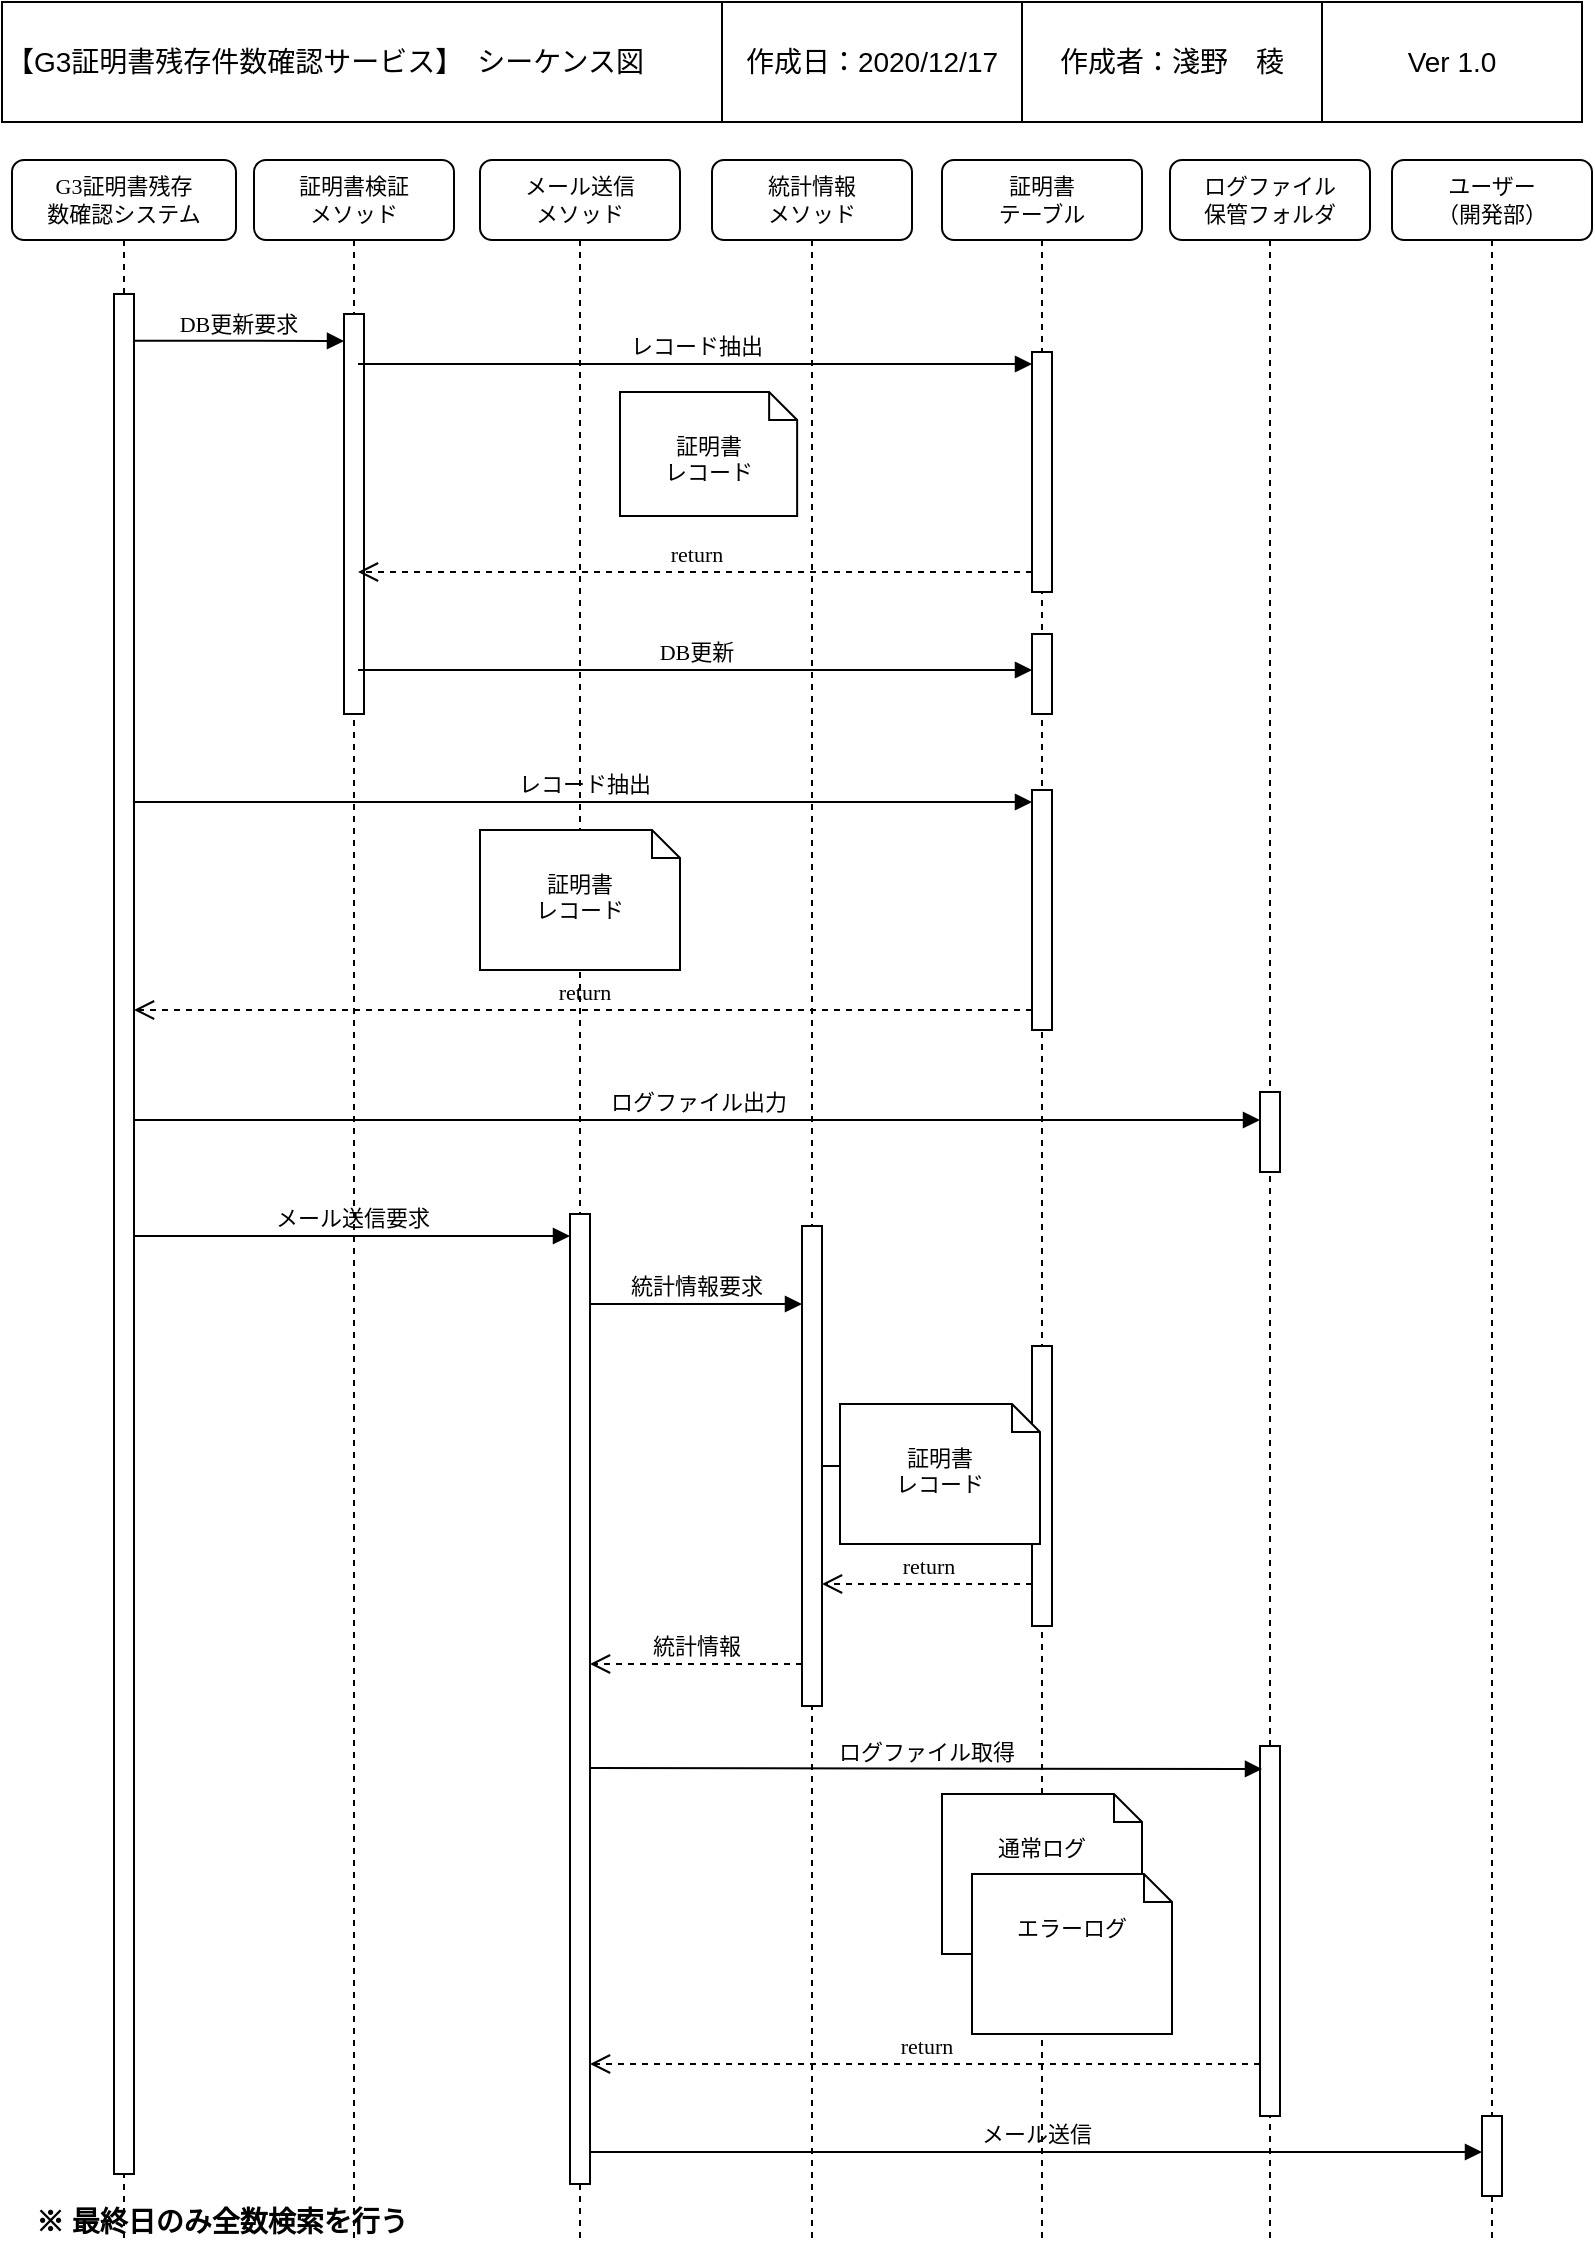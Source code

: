 <mxfile version="14.0.1" type="github" pages="6">
  <diagram name="シーケンス図（定期実行）" id="13e1069c-82ec-6db2-03f1-153e76fe0fe0">
    <mxGraphModel dx="968" dy="587" grid="1" gridSize="10" guides="1" tooltips="1" connect="1" arrows="1" fold="1" page="1" pageScale="1" pageWidth="827" pageHeight="1169" background="#ffffff" math="0" shadow="0">
      <root>
        <mxCell id="0" />
        <mxCell id="1" parent="0" />
        <mxCell id="7baba1c4bc27f4b0-2" value="&lt;div style=&quot;font-size: 11px&quot;&gt;G3証明書残存&lt;/div&gt;&lt;div style=&quot;font-size: 11px&quot;&gt;数確認システム&lt;br style=&quot;font-size: 11px&quot;&gt;&lt;/div&gt;" style="shape=umlLifeline;perimeter=lifelinePerimeter;whiteSpace=wrap;html=1;container=1;collapsible=0;recursiveResize=0;outlineConnect=0;rounded=1;shadow=0;comic=0;labelBackgroundColor=none;strokeWidth=1;fontFamily=Verdana;fontSize=11;align=center;" parent="1" vertex="1">
          <mxGeometry x="25" y="109" width="112" height="1041" as="geometry" />
        </mxCell>
        <mxCell id="7baba1c4bc27f4b0-10" value="" style="html=1;points=[];perimeter=orthogonalPerimeter;rounded=0;shadow=0;comic=0;labelBackgroundColor=none;strokeWidth=1;fontFamily=Verdana;fontSize=11;align=center;" parent="7baba1c4bc27f4b0-2" vertex="1">
          <mxGeometry x="51" y="67" width="10" height="940" as="geometry" />
        </mxCell>
        <mxCell id="7baba1c4bc27f4b0-3" value="証明書検証&lt;br style=&quot;font-size: 11px&quot;&gt;メソッド" style="shape=umlLifeline;perimeter=lifelinePerimeter;whiteSpace=wrap;html=1;container=1;collapsible=0;recursiveResize=0;outlineConnect=0;rounded=1;shadow=0;comic=0;labelBackgroundColor=none;strokeWidth=1;fontFamily=Verdana;fontSize=11;align=center;" parent="1" vertex="1">
          <mxGeometry x="146" y="109" width="100" height="1041" as="geometry" />
        </mxCell>
        <mxCell id="7baba1c4bc27f4b0-13" value="" style="html=1;points=[];perimeter=orthogonalPerimeter;rounded=0;shadow=0;comic=0;labelBackgroundColor=none;strokeWidth=1;fontFamily=Verdana;fontSize=11;align=center;" parent="7baba1c4bc27f4b0-3" vertex="1">
          <mxGeometry x="45" y="77" width="10" height="200" as="geometry" />
        </mxCell>
        <mxCell id="7baba1c4bc27f4b0-4" value="&lt;div style=&quot;font-size: 11px&quot;&gt;証明書&lt;br style=&quot;font-size: 11px&quot;&gt;&lt;/div&gt;&lt;div style=&quot;font-size: 11px&quot;&gt;テーブル&lt;/div&gt;" style="shape=umlLifeline;perimeter=lifelinePerimeter;whiteSpace=wrap;html=1;container=1;collapsible=0;recursiveResize=0;outlineConnect=0;rounded=1;shadow=0;comic=0;labelBackgroundColor=none;strokeWidth=1;fontFamily=Verdana;fontSize=11;align=center;" parent="1" vertex="1">
          <mxGeometry x="490" y="109" width="100" height="1041" as="geometry" />
        </mxCell>
        <mxCell id="6M8pOEJlPFOB4L0owge0-3" value="" style="html=1;points=[];perimeter=orthogonalPerimeter;rounded=0;shadow=0;comic=0;labelBackgroundColor=none;strokeWidth=1;fontFamily=Verdana;fontSize=11;align=center;" parent="7baba1c4bc27f4b0-4" vertex="1">
          <mxGeometry x="45" y="237" width="10" height="40" as="geometry" />
        </mxCell>
        <mxCell id="pEoBLkRFbzQR7aDPuQVB-5" value="" style="html=1;points=[];perimeter=orthogonalPerimeter;rounded=0;shadow=0;comic=0;labelBackgroundColor=none;strokeWidth=1;fontFamily=Verdana;fontSize=11;align=center;" parent="7baba1c4bc27f4b0-4" vertex="1">
          <mxGeometry x="45" y="593" width="10" height="140" as="geometry" />
        </mxCell>
        <mxCell id="7baba1c4bc27f4b0-5" value="&lt;div style=&quot;font-size: 11px&quot;&gt;メール送信&lt;/div&gt;&lt;div style=&quot;font-size: 11px&quot;&gt;メソッド&lt;br style=&quot;font-size: 11px&quot;&gt;&lt;/div&gt;" style="shape=umlLifeline;perimeter=lifelinePerimeter;whiteSpace=wrap;html=1;container=1;collapsible=0;recursiveResize=0;outlineConnect=0;rounded=1;shadow=0;comic=0;labelBackgroundColor=none;strokeWidth=1;fontFamily=Verdana;fontSize=11;align=center;" parent="1" vertex="1">
          <mxGeometry x="259" y="109" width="100" height="1041" as="geometry" />
        </mxCell>
        <mxCell id="7baba1c4bc27f4b0-6" value="ログファイル&lt;br style=&quot;font-size: 11px&quot;&gt;保管フォルダ" style="shape=umlLifeline;perimeter=lifelinePerimeter;whiteSpace=wrap;html=1;container=1;collapsible=0;recursiveResize=0;outlineConnect=0;rounded=1;shadow=0;comic=0;labelBackgroundColor=none;strokeWidth=1;fontFamily=Verdana;fontSize=11;align=center;" parent="1" vertex="1">
          <mxGeometry x="604" y="109" width="100" height="1041" as="geometry" />
        </mxCell>
        <mxCell id="HY1Ta8MhCHpQZ7dJACeX-5" value="" style="html=1;points=[];perimeter=orthogonalPerimeter;rounded=0;shadow=0;comic=0;labelBackgroundColor=none;strokeWidth=1;fontFamily=Verdana;fontSize=11;align=center;" parent="7baba1c4bc27f4b0-6" vertex="1">
          <mxGeometry x="45" y="466" width="10" height="40" as="geometry" />
        </mxCell>
        <mxCell id="HY1Ta8MhCHpQZ7dJACeX-6" value="" style="html=1;points=[];perimeter=orthogonalPerimeter;rounded=0;shadow=0;comic=0;labelBackgroundColor=none;strokeWidth=1;fontFamily=Verdana;fontSize=11;align=center;" parent="7baba1c4bc27f4b0-6" vertex="1">
          <mxGeometry x="45" y="793" width="10" height="185" as="geometry" />
        </mxCell>
        <mxCell id="7baba1c4bc27f4b0-8" value="&lt;div style=&quot;font-size: 11px&quot;&gt;ユーザー&lt;/div&gt;&lt;div style=&quot;font-size: 11px&quot;&gt;（開発部）&lt;br style=&quot;font-size: 11px&quot;&gt;&lt;/div&gt;" style="shape=umlLifeline;perimeter=lifelinePerimeter;whiteSpace=wrap;html=1;container=1;collapsible=0;recursiveResize=0;outlineConnect=0;rounded=1;shadow=0;comic=0;labelBackgroundColor=none;strokeWidth=1;fontFamily=Verdana;fontSize=11;align=center;" parent="1" vertex="1">
          <mxGeometry x="715" y="109" width="100" height="1041" as="geometry" />
        </mxCell>
        <mxCell id="7baba1c4bc27f4b0-9" value="" style="html=1;points=[];perimeter=orthogonalPerimeter;rounded=0;shadow=0;comic=0;labelBackgroundColor=none;strokeWidth=1;fontFamily=Verdana;fontSize=11;align=center;" parent="7baba1c4bc27f4b0-8" vertex="1">
          <mxGeometry x="45" y="978" width="10" height="40" as="geometry" />
        </mxCell>
        <mxCell id="7baba1c4bc27f4b0-16" value="" style="html=1;points=[];perimeter=orthogonalPerimeter;rounded=0;shadow=0;comic=0;labelBackgroundColor=none;strokeWidth=1;fontFamily=Verdana;fontSize=11;align=center;" parent="1" vertex="1">
          <mxGeometry x="535" y="205" width="10" height="120" as="geometry" />
        </mxCell>
        <mxCell id="7baba1c4bc27f4b0-17" value="レコード抽出" style="html=1;verticalAlign=bottom;endArrow=block;labelBackgroundColor=none;fontFamily=Verdana;fontSize=11;edgeStyle=elbowEdgeStyle;elbow=vertical;" parent="1" target="7baba1c4bc27f4b0-16" edge="1">
          <mxGeometry relative="1" as="geometry">
            <mxPoint x="198" y="211" as="sourcePoint" />
            <Array as="points">
              <mxPoint x="203" y="211" />
            </Array>
            <mxPoint x="328" y="211" as="targetPoint" />
          </mxGeometry>
        </mxCell>
        <mxCell id="7baba1c4bc27f4b0-19" value="" style="html=1;points=[];perimeter=orthogonalPerimeter;rounded=0;shadow=0;comic=0;labelBackgroundColor=none;strokeWidth=1;fontFamily=Verdana;fontSize=11;align=center;" parent="1" vertex="1">
          <mxGeometry x="304" y="636" width="10" height="485" as="geometry" />
        </mxCell>
        <mxCell id="7baba1c4bc27f4b0-21" value="return" style="html=1;verticalAlign=bottom;endArrow=open;dashed=1;endSize=8;labelBackgroundColor=none;fontFamily=Verdana;fontSize=11;edgeStyle=elbowEdgeStyle;elbow=vertical;" parent="1" source="7baba1c4bc27f4b0-16" edge="1">
          <mxGeometry relative="1" as="geometry">
            <mxPoint x="198" y="315" as="targetPoint" />
            <Array as="points">
              <mxPoint x="273" y="315" />
              <mxPoint x="273" y="305" />
              <mxPoint x="303" y="305" />
            </Array>
            <mxPoint x="328" y="315" as="sourcePoint" />
          </mxGeometry>
        </mxCell>
        <mxCell id="7baba1c4bc27f4b0-14" value="DB更新要求" style="html=1;verticalAlign=bottom;endArrow=block;labelBackgroundColor=none;fontFamily=Verdana;fontSize=11;edgeStyle=elbowEdgeStyle;elbow=vertical;" parent="1" edge="1" target="7baba1c4bc27f4b0-13">
          <mxGeometry relative="1" as="geometry">
            <mxPoint x="86" y="199.333" as="sourcePoint" />
            <mxPoint x="182" y="199.333" as="targetPoint" />
          </mxGeometry>
        </mxCell>
        <mxCell id="HY1Ta8MhCHpQZ7dJACeX-1" value="&lt;div style=&quot;font-size: 11px;&quot;&gt;証明書&lt;/div&gt;&lt;div style=&quot;font-size: 11px;&quot;&gt;レコード&lt;/div&gt;" style="shape=note2;boundedLbl=1;whiteSpace=wrap;html=1;size=14;verticalAlign=top;align=center;fontSize=11;" parent="1" vertex="1">
          <mxGeometry x="329" y="225" width="88.57" height="62" as="geometry" />
        </mxCell>
        <mxCell id="HY1Ta8MhCHpQZ7dJACeX-4" value="ログファイル出力" style="html=1;verticalAlign=bottom;endArrow=block;labelBackgroundColor=none;fontFamily=Verdana;fontSize=11;edgeStyle=elbowEdgeStyle;elbow=vertical;" parent="1" target="HY1Ta8MhCHpQZ7dJACeX-5" edge="1" source="7baba1c4bc27f4b0-10">
          <mxGeometry relative="1" as="geometry">
            <mxPoint x="80" y="589" as="sourcePoint" />
            <mxPoint x="651.5" y="534.333" as="targetPoint" />
            <Array as="points">
              <mxPoint x="355" y="589" />
            </Array>
          </mxGeometry>
        </mxCell>
        <mxCell id="HY1Ta8MhCHpQZ7dJACeX-7" value="ログファイル取得" style="html=1;verticalAlign=bottom;endArrow=block;labelBackgroundColor=none;fontFamily=Verdana;fontSize=11;edgeStyle=elbowEdgeStyle;elbow=vertical;entryX=0.1;entryY=0.065;entryDx=0;entryDy=0;entryPerimeter=0;" parent="1" target="HY1Ta8MhCHpQZ7dJACeX-6" edge="1">
          <mxGeometry relative="1" as="geometry">
            <mxPoint x="314" y="913" as="sourcePoint" />
            <mxPoint x="584" y="913.333" as="targetPoint" />
          </mxGeometry>
        </mxCell>
        <mxCell id="HY1Ta8MhCHpQZ7dJACeX-8" value="return" style="html=1;verticalAlign=bottom;endArrow=open;dashed=1;endSize=8;labelBackgroundColor=none;fontFamily=Verdana;fontSize=11;edgeStyle=elbowEdgeStyle;elbow=vertical;" parent="1" source="HY1Ta8MhCHpQZ7dJACeX-6" target="7baba1c4bc27f4b0-19" edge="1">
          <mxGeometry relative="1" as="geometry">
            <mxPoint x="309" y="1061" as="targetPoint" />
            <Array as="points">
              <mxPoint x="529" y="1061" />
              <mxPoint x="529" y="1051" />
              <mxPoint x="559" y="1051" />
            </Array>
            <mxPoint x="729" y="1061" as="sourcePoint" />
          </mxGeometry>
        </mxCell>
        <mxCell id="HY1Ta8MhCHpQZ7dJACeX-9" value="&lt;div style=&quot;font-size: 11px;&quot; align=&quot;center&quot;&gt;通常ログ&lt;/div&gt;" style="shape=note2;boundedLbl=1;whiteSpace=wrap;html=1;size=14;verticalAlign=top;align=center;fontSize=11;" parent="1" vertex="1">
          <mxGeometry x="490" y="926" width="100" height="80" as="geometry" />
        </mxCell>
        <mxCell id="6M8pOEJlPFOB4L0owge0-2" value="DB更新" style="html=1;verticalAlign=bottom;endArrow=block;labelBackgroundColor=none;fontFamily=Verdana;fontSize=11;edgeStyle=elbowEdgeStyle;elbow=vertical;" parent="1" target="6M8pOEJlPFOB4L0owge0-3" edge="1">
          <mxGeometry relative="1" as="geometry">
            <mxPoint x="198" y="364" as="sourcePoint" />
            <mxPoint x="353" y="363.5" as="targetPoint" />
            <Array as="points">
              <mxPoint x="333" y="364" />
            </Array>
          </mxGeometry>
        </mxCell>
        <mxCell id="6M8pOEJlPFOB4L0owge0-4" value="" style="html=1;points=[];perimeter=orthogonalPerimeter;rounded=0;shadow=0;comic=0;labelBackgroundColor=none;strokeWidth=1;fontFamily=Verdana;fontSize=11;align=center;" parent="1" vertex="1">
          <mxGeometry x="535" y="424" width="10" height="120" as="geometry" />
        </mxCell>
        <mxCell id="6M8pOEJlPFOB4L0owge0-5" value="レコード抽出" style="html=1;verticalAlign=bottom;endArrow=block;labelBackgroundColor=none;fontFamily=Verdana;fontSize=11;edgeStyle=elbowEdgeStyle;elbow=vertical;" parent="1" target="6M8pOEJlPFOB4L0owge0-4" edge="1" source="7baba1c4bc27f4b0-10">
          <mxGeometry relative="1" as="geometry">
            <mxPoint x="80" y="430" as="sourcePoint" />
            <Array as="points">
              <mxPoint x="245" y="430" />
            </Array>
            <mxPoint x="370" y="430" as="targetPoint" />
          </mxGeometry>
        </mxCell>
        <mxCell id="6M8pOEJlPFOB4L0owge0-7" value="&lt;div style=&quot;font-size: 11px;&quot;&gt;証明書&lt;/div&gt;&lt;div style=&quot;font-size: 11px;&quot;&gt;レコード&lt;/div&gt;" style="shape=note2;boundedLbl=1;whiteSpace=wrap;html=1;size=14;verticalAlign=top;align=center;fontSize=11;" parent="1" vertex="1">
          <mxGeometry x="259" y="444" width="100" height="70" as="geometry" />
        </mxCell>
        <mxCell id="6M8pOEJlPFOB4L0owge0-11" value="return" style="html=1;verticalAlign=bottom;endArrow=open;dashed=1;endSize=8;labelBackgroundColor=none;fontFamily=Verdana;fontSize=11;edgeStyle=elbowEdgeStyle;elbow=vertical;" parent="1" source="6M8pOEJlPFOB4L0owge0-4" edge="1" target="7baba1c4bc27f4b0-10">
          <mxGeometry relative="1" as="geometry">
            <mxPoint x="80" y="534" as="targetPoint" />
            <Array as="points">
              <mxPoint x="315" y="534" />
              <mxPoint x="315" y="524" />
              <mxPoint x="345" y="524" />
            </Array>
            <mxPoint x="370" y="534" as="sourcePoint" />
          </mxGeometry>
        </mxCell>
        <mxCell id="6M8pOEJlPFOB4L0owge0-12" value="エラーログ" style="shape=note2;boundedLbl=1;whiteSpace=wrap;html=1;size=14;verticalAlign=top;align=center;fontSize=11;" parent="1" vertex="1">
          <mxGeometry x="505" y="966" width="100" height="80" as="geometry" />
        </mxCell>
        <mxCell id="sHYgj95xDzqxYKDH3hfH-1" value="&lt;div style=&quot;font-size: 11px&quot;&gt;統計情報&lt;/div&gt;&lt;div style=&quot;font-size: 11px&quot;&gt;メソッド&lt;br style=&quot;font-size: 11px&quot;&gt;&lt;/div&gt;" style="shape=umlLifeline;perimeter=lifelinePerimeter;whiteSpace=wrap;html=1;container=1;collapsible=0;recursiveResize=0;outlineConnect=0;rounded=1;shadow=0;comic=0;labelBackgroundColor=none;strokeWidth=1;fontFamily=Verdana;fontSize=11;align=center;" parent="1" vertex="1">
          <mxGeometry x="375" y="109" width="100" height="1041" as="geometry" />
        </mxCell>
        <mxCell id="sHYgj95xDzqxYKDH3hfH-3" value="" style="html=1;points=[];perimeter=orthogonalPerimeter;rounded=0;shadow=0;comic=0;labelBackgroundColor=none;strokeWidth=1;fontFamily=Verdana;fontSize=11;align=center;" parent="sHYgj95xDzqxYKDH3hfH-1" vertex="1">
          <mxGeometry x="45" y="533" width="10" height="240" as="geometry" />
        </mxCell>
        <mxCell id="pEoBLkRFbzQR7aDPuQVB-3" value="統計情報要求" style="html=1;verticalAlign=bottom;endArrow=block;labelBackgroundColor=none;fontFamily=Verdana;fontSize=11;edgeStyle=elbowEdgeStyle;elbow=vertical;" parent="1" source="7baba1c4bc27f4b0-19" target="sHYgj95xDzqxYKDH3hfH-3" edge="1">
          <mxGeometry relative="1" as="geometry">
            <mxPoint x="319" y="671.333" as="sourcePoint" />
            <mxPoint x="469" y="671.0" as="targetPoint" />
            <Array as="points">
              <mxPoint x="409" y="681" />
            </Array>
          </mxGeometry>
        </mxCell>
        <mxCell id="pEoBLkRFbzQR7aDPuQVB-4" value="レコード抽出" style="html=1;verticalAlign=bottom;endArrow=block;labelBackgroundColor=none;fontFamily=Verdana;fontSize=11;edgeStyle=elbowEdgeStyle;elbow=vertical;" parent="1" source="sHYgj95xDzqxYKDH3hfH-3" target="pEoBLkRFbzQR7aDPuQVB-5" edge="1">
          <mxGeometry relative="1" as="geometry">
            <mxPoint x="450" y="711" as="sourcePoint" />
            <mxPoint x="575" y="711" as="targetPoint" />
            <Array as="points">
              <mxPoint x="545" y="711" />
            </Array>
          </mxGeometry>
        </mxCell>
        <mxCell id="pEoBLkRFbzQR7aDPuQVB-6" value="&lt;div style=&quot;font-size: 11px;&quot;&gt;証明書&lt;/div&gt;&lt;div style=&quot;font-size: 11px;&quot;&gt;レコード&lt;/div&gt;" style="shape=note2;boundedLbl=1;whiteSpace=wrap;html=1;size=14;verticalAlign=top;align=center;fontSize=11;" parent="1" vertex="1">
          <mxGeometry x="439" y="731" width="100" height="70" as="geometry" />
        </mxCell>
        <mxCell id="pEoBLkRFbzQR7aDPuQVB-7" value="return" style="html=1;verticalAlign=bottom;endArrow=open;dashed=1;endSize=8;labelBackgroundColor=none;fontFamily=Verdana;fontSize=11;edgeStyle=elbowEdgeStyle;elbow=vertical;" parent="1" source="pEoBLkRFbzQR7aDPuQVB-5" edge="1">
          <mxGeometry relative="1" as="geometry">
            <mxPoint x="430" y="821" as="targetPoint" />
            <Array as="points">
              <mxPoint x="475" y="821" />
              <mxPoint x="475" y="811" />
              <mxPoint x="505" y="811" />
            </Array>
            <mxPoint x="574.5" y="821" as="sourcePoint" />
          </mxGeometry>
        </mxCell>
        <mxCell id="pEoBLkRFbzQR7aDPuQVB-8" value="統計情報" style="html=1;verticalAlign=bottom;endArrow=open;dashed=1;endSize=8;labelBackgroundColor=none;fontFamily=Verdana;fontSize=11;edgeStyle=elbowEdgeStyle;elbow=vertical;" parent="1" source="sHYgj95xDzqxYKDH3hfH-3" target="7baba1c4bc27f4b0-19" edge="1">
          <mxGeometry relative="1" as="geometry">
            <mxPoint x="314" y="861" as="targetPoint" />
            <Array as="points">
              <mxPoint x="359" y="861" />
              <mxPoint x="359" y="851" />
              <mxPoint x="389" y="851" />
            </Array>
            <mxPoint x="454" y="861" as="sourcePoint" />
          </mxGeometry>
        </mxCell>
        <mxCell id="pEoBLkRFbzQR7aDPuQVB-10" value="メール送信" style="html=1;verticalAlign=bottom;endArrow=block;labelBackgroundColor=none;fontFamily=Verdana;fontSize=11;edgeStyle=elbowEdgeStyle;elbow=vertical;exitX=1;exitY=0.967;exitDx=0;exitDy=0;exitPerimeter=0;" parent="1" source="7baba1c4bc27f4b0-19" target="7baba1c4bc27f4b0-9" edge="1">
          <mxGeometry relative="1" as="geometry">
            <mxPoint x="362" y="1111" as="sourcePoint" />
            <mxPoint x="783" y="1111.025" as="targetPoint" />
          </mxGeometry>
        </mxCell>
        <mxCell id="3J9QN7l3dyGxSfjtafIO-3" value="メール送信要求" style="html=1;verticalAlign=bottom;endArrow=block;labelBackgroundColor=none;fontFamily=Verdana;fontSize=11;edgeStyle=elbowEdgeStyle;elbow=vertical;" edge="1" parent="1" source="7baba1c4bc27f4b0-10" target="7baba1c4bc27f4b0-19">
          <mxGeometry relative="1" as="geometry">
            <mxPoint x="134" y="647" as="sourcePoint" />
            <mxPoint x="240" y="647" as="targetPoint" />
            <Array as="points">
              <mxPoint x="229" y="647" />
            </Array>
          </mxGeometry>
        </mxCell>
        <mxCell id="erE-x3cqSHiAK_1Vf2YG-1" value="&lt;div style=&quot;font-size: 14px&quot; align=&quot;left&quot;&gt;&lt;font style=&quot;font-size: 14px&quot;&gt;【G3証明書残存件数確認サービス】　シーケンス図&lt;/font&gt;&lt;/div&gt;" style="rounded=0;whiteSpace=wrap;html=1;align=left;fontSize=14;" vertex="1" parent="1">
          <mxGeometry x="20" y="30" width="360" height="60" as="geometry" />
        </mxCell>
        <mxCell id="erE-x3cqSHiAK_1Vf2YG-2" value="&lt;font style=&quot;font-size: 14px&quot;&gt;作成日：2020/12/17&lt;/font&gt;" style="rounded=0;whiteSpace=wrap;html=1;fontSize=14;" vertex="1" parent="1">
          <mxGeometry x="380" y="30" width="150" height="60" as="geometry" />
        </mxCell>
        <mxCell id="erE-x3cqSHiAK_1Vf2YG-3" value="&lt;font style=&quot;font-size: 14px;&quot;&gt;作成者：淺野　稜&lt;/font&gt;" style="rounded=0;whiteSpace=wrap;html=1;fontSize=14;" vertex="1" parent="1">
          <mxGeometry x="530" y="30" width="150" height="60" as="geometry" />
        </mxCell>
        <mxCell id="erE-x3cqSHiAK_1Vf2YG-4" value="&lt;font style=&quot;font-size: 14px;&quot;&gt;Ver 1.0&lt;/font&gt;" style="rounded=0;whiteSpace=wrap;html=1;fontSize=14;" vertex="1" parent="1">
          <mxGeometry x="680" y="30" width="130" height="60" as="geometry" />
        </mxCell>
        <mxCell id="erE-x3cqSHiAK_1Vf2YG-5" value="※ 最終日のみ全数検索を行う" style="text;html=1;strokeColor=none;fillColor=none;align=center;verticalAlign=middle;whiteSpace=wrap;rounded=0;fontSize=14;fontStyle=1" vertex="1" parent="1">
          <mxGeometry x="25" y="1130" width="210" height="20" as="geometry" />
        </mxCell>
      </root>
    </mxGraphModel>
  </diagram>
  <diagram id="m0Q9sx268DfUwjhK4s5F" name="シーケンス図（WEB UI）">
    <mxGraphModel dx="968" dy="587" grid="1" gridSize="10" guides="1" tooltips="1" connect="1" arrows="1" fold="1" page="1" pageScale="1" pageWidth="827" pageHeight="1169" math="0" shadow="0">
      <root>
        <mxCell id="Yc9LPZd54kfcNAisiiT4-0" />
        <mxCell id="Yc9LPZd54kfcNAisiiT4-1" parent="Yc9LPZd54kfcNAisiiT4-0" />
        <mxCell id="Yc9LPZd54kfcNAisiiT4-2" value="ログファイル&lt;br style=&quot;font-size: 10px&quot;&gt;検索画面" style="shape=umlLifeline;perimeter=lifelinePerimeter;whiteSpace=wrap;html=1;container=1;collapsible=0;recursiveResize=0;outlineConnect=0;rounded=1;shadow=0;comic=0;labelBackgroundColor=none;strokeWidth=1;fontFamily=Verdana;fontSize=10;align=center;" parent="Yc9LPZd54kfcNAisiiT4-1" vertex="1">
          <mxGeometry x="180" y="120" width="100" height="720" as="geometry" />
        </mxCell>
        <mxCell id="Yc9LPZd54kfcNAisiiT4-3" value="" style="html=1;points=[];perimeter=orthogonalPerimeter;rounded=0;shadow=0;comic=0;labelBackgroundColor=none;strokeWidth=1;fontFamily=Verdana;fontSize=10;align=center;" parent="Yc9LPZd54kfcNAisiiT4-2" vertex="1">
          <mxGeometry x="45" y="90" width="10" height="470" as="geometry" />
        </mxCell>
        <mxCell id="Yc9LPZd54kfcNAisiiT4-4" value="" style="html=1;points=[];perimeter=orthogonalPerimeter;rounded=0;shadow=0;comic=0;labelBackgroundColor=none;strokeWidth=1;fontFamily=Verdana;fontSize=10;align=center;" parent="Yc9LPZd54kfcNAisiiT4-2" vertex="1">
          <mxGeometry x="45" y="590" width="10" height="50" as="geometry" />
        </mxCell>
        <mxCell id="Yc9LPZd54kfcNAisiiT4-5" value="画面表示" style="html=1;verticalAlign=bottom;endArrow=block;fontSize=10;" parent="Yc9LPZd54kfcNAisiiT4-2" source="Yc9LPZd54kfcNAisiiT4-4" target="Yc9LPZd54kfcNAisiiT4-4" edge="1">
          <mxGeometry x="0.333" y="-35" width="80" relative="1" as="geometry">
            <mxPoint x="50" y="552.5" as="sourcePoint" />
            <mxPoint x="130" y="552.5" as="targetPoint" />
            <mxPoint x="35" y="35" as="offset" />
          </mxGeometry>
        </mxCell>
        <mxCell id="Yc9LPZd54kfcNAisiiT4-6" value="&lt;div style=&quot;font-size: 10px&quot;&gt;統計情報&lt;/div&gt;&lt;div style=&quot;font-size: 10px&quot;&gt;メソッド&lt;br style=&quot;font-size: 10px&quot;&gt;&lt;/div&gt;" style="shape=umlLifeline;perimeter=lifelinePerimeter;whiteSpace=wrap;html=1;container=1;collapsible=0;recursiveResize=0;outlineConnect=0;rounded=1;shadow=0;comic=0;labelBackgroundColor=none;strokeWidth=1;fontFamily=Verdana;fontSize=10;align=center;" parent="Yc9LPZd54kfcNAisiiT4-1" vertex="1">
          <mxGeometry x="340" y="120" width="100" height="710" as="geometry" />
        </mxCell>
        <mxCell id="Yc9LPZd54kfcNAisiiT4-7" value="" style="html=1;points=[];perimeter=orthogonalPerimeter;rounded=0;shadow=0;comic=0;labelBackgroundColor=none;strokeWidth=1;fontFamily=Verdana;fontSize=10;align=center;" parent="Yc9LPZd54kfcNAisiiT4-6" vertex="1">
          <mxGeometry x="45" y="120" width="10" height="180" as="geometry" />
        </mxCell>
        <mxCell id="Yc9LPZd54kfcNAisiiT4-8" value="ユーザー" style="shape=umlLifeline;perimeter=lifelinePerimeter;whiteSpace=wrap;html=1;container=1;collapsible=0;recursiveResize=0;outlineConnect=0;rounded=1;shadow=0;comic=0;labelBackgroundColor=none;strokeWidth=1;fontFamily=Verdana;fontSize=10;align=center;" parent="Yc9LPZd54kfcNAisiiT4-1" vertex="1">
          <mxGeometry x="40" y="120" width="100" height="710" as="geometry" />
        </mxCell>
        <mxCell id="Yc9LPZd54kfcNAisiiT4-9" value="" style="html=1;points=[];perimeter=orthogonalPerimeter;rounded=0;shadow=0;comic=0;labelBackgroundColor=none;strokeWidth=1;fontFamily=Verdana;fontSize=10;align=center;" parent="Yc9LPZd54kfcNAisiiT4-8" vertex="1">
          <mxGeometry x="45" y="90" width="10" height="560" as="geometry" />
        </mxCell>
        <mxCell id="Yc9LPZd54kfcNAisiiT4-14" value="対象ログファイル要求" style="html=1;verticalAlign=bottom;endArrow=block;labelBackgroundColor=none;fontFamily=Verdana;fontSize=10;edgeStyle=elbowEdgeStyle;elbow=vertical;entryX=0.1;entryY=0.043;entryDx=0;entryDy=0;entryPerimeter=0;" parent="Yc9LPZd54kfcNAisiiT4-1" target="W7dWz1kp4wgY2yXRsOQH-1" edge="1">
          <mxGeometry relative="1" as="geometry">
            <mxPoint x="235" y="502.5" as="sourcePoint" />
            <mxPoint x="659" y="512.833" as="targetPoint" />
            <Array as="points">
              <mxPoint x="320" y="502.5" />
            </Array>
          </mxGeometry>
        </mxCell>
        <mxCell id="Yc9LPZd54kfcNAisiiT4-15" value="return" style="html=1;verticalAlign=bottom;endArrow=open;dashed=1;endSize=8;labelBackgroundColor=none;fontFamily=Verdana;fontSize=10;edgeStyle=elbowEdgeStyle;elbow=vertical;" parent="Yc9LPZd54kfcNAisiiT4-1" source="W7dWz1kp4wgY2yXRsOQH-1" target="Yc9LPZd54kfcNAisiiT4-3" edge="1">
          <mxGeometry relative="1" as="geometry">
            <mxPoint x="235" y="622.5" as="targetPoint" />
            <Array as="points">
              <mxPoint x="580" y="660" />
              <mxPoint x="320" y="622.5" />
              <mxPoint x="320" y="612.5" />
              <mxPoint x="350" y="612.5" />
            </Array>
            <mxPoint x="370" y="622.5" as="sourcePoint" />
          </mxGeometry>
        </mxCell>
        <mxCell id="S--X-GX8cK5yYy1NVmtk-2" value="ログイン" style="html=1;verticalAlign=bottom;endArrow=block;labelBackgroundColor=none;fontFamily=Verdana;fontSize=10;edgeStyle=elbowEdgeStyle;elbow=vertical;entryX=0;entryY=0.45;entryDx=0;entryDy=0;entryPerimeter=0;" parent="Yc9LPZd54kfcNAisiiT4-1" source="Yc9LPZd54kfcNAisiiT4-9" edge="1">
          <mxGeometry relative="1" as="geometry">
            <mxPoint x="100" y="230" as="sourcePoint" />
            <mxPoint x="225" y="219" as="targetPoint" />
            <Array as="points">
              <mxPoint x="160" y="219" />
              <mxPoint x="185" y="230" />
            </Array>
          </mxGeometry>
        </mxCell>
        <mxCell id="W7dWz1kp4wgY2yXRsOQH-0" value="ログファイル&lt;br style=&quot;font-size: 10px&quot;&gt;保管フォルダ" style="shape=umlLifeline;perimeter=lifelinePerimeter;whiteSpace=wrap;html=1;container=1;collapsible=0;recursiveResize=0;outlineConnect=0;rounded=1;shadow=0;comic=0;labelBackgroundColor=none;strokeWidth=1;fontFamily=Verdana;fontSize=10;align=center;" parent="Yc9LPZd54kfcNAisiiT4-1" vertex="1">
          <mxGeometry x="630" y="120" width="100" height="720" as="geometry" />
        </mxCell>
        <mxCell id="W7dWz1kp4wgY2yXRsOQH-1" value="" style="html=1;points=[];perimeter=orthogonalPerimeter;rounded=0;shadow=0;comic=0;labelBackgroundColor=none;strokeWidth=1;fontFamily=Verdana;fontSize=10;align=center;" parent="W7dWz1kp4wgY2yXRsOQH-0" vertex="1">
          <mxGeometry x="45" y="370" width="10" height="200" as="geometry" />
        </mxCell>
        <mxCell id="z_bzJsjJLBfM_LkROJ9G-1" value="レコード抽出" style="html=1;verticalAlign=bottom;endArrow=block;labelBackgroundColor=none;fontFamily=Verdana;fontSize=10;edgeStyle=elbowEdgeStyle;elbow=vertical;" parent="Yc9LPZd54kfcNAisiiT4-1" target="Bt0YmDETrJXjTsh0fSBl-1" edge="1">
          <mxGeometry relative="1" as="geometry">
            <mxPoint x="395" y="270" as="sourcePoint" />
            <mxPoint x="550" y="270" as="targetPoint" />
            <Array as="points">
              <mxPoint x="405" y="270" />
            </Array>
          </mxGeometry>
        </mxCell>
        <mxCell id="z_bzJsjJLBfM_LkROJ9G-2" value="&lt;div style=&quot;font-size: 10px;&quot;&gt;証明書&lt;/div&gt;&lt;div style=&quot;font-size: 10px;&quot;&gt;レコード&lt;/div&gt;" style="shape=note2;boundedLbl=1;whiteSpace=wrap;html=1;size=14;verticalAlign=top;align=center;fontSize=10;" parent="Yc9LPZd54kfcNAisiiT4-1" vertex="1">
          <mxGeometry x="413.5" y="280" width="100" height="70" as="geometry" />
        </mxCell>
        <mxCell id="z_bzJsjJLBfM_LkROJ9G-3" value="return" style="html=1;verticalAlign=bottom;endArrow=open;dashed=1;endSize=8;labelBackgroundColor=none;fontFamily=Verdana;fontSize=10;edgeStyle=elbowEdgeStyle;elbow=vertical;" parent="Yc9LPZd54kfcNAisiiT4-1" source="Bt0YmDETrJXjTsh0fSBl-1" edge="1">
          <mxGeometry relative="1" as="geometry">
            <mxPoint x="395" y="390" as="targetPoint" />
            <Array as="points">
              <mxPoint x="520" y="390" />
              <mxPoint x="500" y="370" />
              <mxPoint x="430" y="360" />
              <mxPoint x="805" y="430" />
              <mxPoint x="835" y="430" />
            </Array>
            <mxPoint x="544" y="380" as="sourcePoint" />
          </mxGeometry>
        </mxCell>
        <mxCell id="z_bzJsjJLBfM_LkROJ9G-4" value="統計情報" style="html=1;verticalAlign=bottom;endArrow=open;dashed=1;endSize=8;labelBackgroundColor=none;fontFamily=Verdana;fontSize=10;edgeStyle=elbowEdgeStyle;elbow=vertical;" parent="Yc9LPZd54kfcNAisiiT4-1" source="Yc9LPZd54kfcNAisiiT4-7" target="Yc9LPZd54kfcNAisiiT4-3" edge="1">
          <mxGeometry relative="1" as="geometry">
            <mxPoint x="230" y="409.5" as="targetPoint" />
            <Array as="points">
              <mxPoint x="275" y="409.5" />
              <mxPoint x="275" y="399.5" />
              <mxPoint x="305" y="399.5" />
            </Array>
            <mxPoint x="360" y="409.5" as="sourcePoint" />
          </mxGeometry>
        </mxCell>
        <mxCell id="Bt0YmDETrJXjTsh0fSBl-0" value="&lt;div style=&quot;font-size: 10px&quot;&gt;証明書&lt;/div&gt;&lt;div style=&quot;font-size: 10px&quot;&gt;テーブル&lt;br style=&quot;font-size: 10px&quot;&gt;&lt;/div&gt;" style="shape=umlLifeline;perimeter=lifelinePerimeter;whiteSpace=wrap;html=1;container=1;collapsible=0;recursiveResize=0;outlineConnect=0;rounded=1;shadow=0;comic=0;labelBackgroundColor=none;strokeWidth=1;fontFamily=Verdana;fontSize=10;align=center;" parent="Yc9LPZd54kfcNAisiiT4-1" vertex="1">
          <mxGeometry x="490" y="120" width="100" height="720" as="geometry" />
        </mxCell>
        <mxCell id="Bt0YmDETrJXjTsh0fSBl-1" value="" style="html=1;points=[];perimeter=orthogonalPerimeter;rounded=0;shadow=0;comic=0;labelBackgroundColor=none;strokeWidth=1;fontFamily=Verdana;fontSize=10;align=center;" parent="Bt0YmDETrJXjTsh0fSBl-0" vertex="1">
          <mxGeometry x="45" y="130" width="10" height="160" as="geometry" />
        </mxCell>
        <mxCell id="38rAJbJoUfhWac-wg8JI-0" value="統計情報要求" style="html=1;verticalAlign=bottom;endArrow=block;labelBackgroundColor=none;fontFamily=Verdana;fontSize=10;edgeStyle=elbowEdgeStyle;elbow=vertical;" parent="Yc9LPZd54kfcNAisiiT4-1" source="Yc9LPZd54kfcNAisiiT4-3" target="Yc9LPZd54kfcNAisiiT4-7" edge="1">
          <mxGeometry relative="1" as="geometry">
            <mxPoint x="240" y="250" as="sourcePoint" />
            <mxPoint x="380" y="250" as="targetPoint" />
            <Array as="points">
              <mxPoint x="250" y="250" />
            </Array>
          </mxGeometry>
        </mxCell>
        <mxCell id="Ar8YuRDXEX-JumDqK-X8-0" value="&lt;div style=&quot;font-size: 10px;&quot; align=&quot;center&quot;&gt;通常ログ&lt;/div&gt;" style="shape=note2;boundedLbl=1;whiteSpace=wrap;html=1;size=14;verticalAlign=top;align=center;fontSize=10;" parent="Yc9LPZd54kfcNAisiiT4-1" vertex="1">
          <mxGeometry x="406" y="520" width="100" height="80" as="geometry" />
        </mxCell>
        <mxCell id="Ar8YuRDXEX-JumDqK-X8-1" value="エラーログ" style="shape=note2;boundedLbl=1;whiteSpace=wrap;html=1;size=14;verticalAlign=top;align=center;fontSize=10;" parent="Yc9LPZd54kfcNAisiiT4-1" vertex="1">
          <mxGeometry x="421" y="560" width="100" height="80" as="geometry" />
        </mxCell>
        <mxCell id="wVGlUujS-8IlCrjpLt5f-0" value="&lt;div style=&quot;font-size: 14px&quot; align=&quot;left&quot;&gt;&lt;font style=&quot;font-size: 14px&quot;&gt;【G3証明書残存件数確認サービス】　シーケンス図&lt;/font&gt;&lt;/div&gt;" style="rounded=0;whiteSpace=wrap;html=1;align=left;fontSize=14;" vertex="1" parent="Yc9LPZd54kfcNAisiiT4-1">
          <mxGeometry x="20" y="30" width="360" height="60" as="geometry" />
        </mxCell>
        <mxCell id="wVGlUujS-8IlCrjpLt5f-1" value="&lt;font style=&quot;font-size: 14px&quot;&gt;作成日：2020/12/17&lt;/font&gt;" style="rounded=0;whiteSpace=wrap;html=1;fontSize=14;" vertex="1" parent="Yc9LPZd54kfcNAisiiT4-1">
          <mxGeometry x="380" y="30" width="150" height="60" as="geometry" />
        </mxCell>
        <mxCell id="wVGlUujS-8IlCrjpLt5f-2" value="&lt;font style=&quot;font-size: 14px;&quot;&gt;作成者：淺野　稜&lt;/font&gt;" style="rounded=0;whiteSpace=wrap;html=1;fontSize=14;" vertex="1" parent="Yc9LPZd54kfcNAisiiT4-1">
          <mxGeometry x="530" y="30" width="150" height="60" as="geometry" />
        </mxCell>
        <mxCell id="wVGlUujS-8IlCrjpLt5f-3" value="&lt;font style=&quot;font-size: 14px;&quot;&gt;Ver 1.0&lt;/font&gt;" style="rounded=0;whiteSpace=wrap;html=1;fontSize=14;" vertex="1" parent="Yc9LPZd54kfcNAisiiT4-1">
          <mxGeometry x="680" y="30" width="130" height="60" as="geometry" />
        </mxCell>
      </root>
    </mxGraphModel>
  </diagram>
  <diagram id="nB8A7hhR7iNcvrRYf5c8" name="ER図">
    <mxGraphModel dx="968" dy="587" grid="1" gridSize="10" guides="1" tooltips="1" connect="1" arrows="1" fold="1" page="1" pageScale="1" pageWidth="827" pageHeight="1169" math="0" shadow="0">
      <root>
        <mxCell id="xNdc0RXTt3TWQ51rv9bm-0" />
        <mxCell id="xNdc0RXTt3TWQ51rv9bm-1" parent="xNdc0RXTt3TWQ51rv9bm-0" />
        <mxCell id="xNdc0RXTt3TWQ51rv9bm-2" value="証明書テーブル" style="shape=table;startSize=30;container=1;collapsible=1;childLayout=tableLayout;fixedRows=1;rowLines=0;fontStyle=1;align=center;resizeLast=1;fontSize=10;" parent="xNdc0RXTt3TWQ51rv9bm-1" vertex="1">
          <mxGeometry x="219" y="170" width="410" height="340" as="geometry" />
        </mxCell>
        <mxCell id="xNdc0RXTt3TWQ51rv9bm-3" value="" style="shape=partialRectangle;collapsible=0;dropTarget=0;pointerEvents=0;fillColor=none;points=[[0,0.5],[1,0.5]];portConstraint=eastwest;top=0;left=0;right=0;bottom=1;fontSize=10;" parent="xNdc0RXTt3TWQ51rv9bm-2" vertex="1">
          <mxGeometry y="30" width="410" height="30" as="geometry" />
        </mxCell>
        <mxCell id="xNdc0RXTt3TWQ51rv9bm-4" value="PK" style="shape=partialRectangle;overflow=hidden;connectable=0;fillColor=none;top=0;left=0;bottom=0;right=0;fontStyle=1;fontSize=10;" parent="xNdc0RXTt3TWQ51rv9bm-3" vertex="1">
          <mxGeometry width="30" height="30" as="geometry" />
        </mxCell>
        <mxCell id="xNdc0RXTt3TWQ51rv9bm-5" value="証明書シリアル番号" style="shape=partialRectangle;overflow=hidden;connectable=0;fillColor=none;top=0;left=0;bottom=0;right=0;align=left;spacingLeft=6;fontStyle=5;fontSize=10;" parent="xNdc0RXTt3TWQ51rv9bm-3" vertex="1">
          <mxGeometry x="30" width="380" height="30" as="geometry" />
        </mxCell>
        <mxCell id="xNdc0RXTt3TWQ51rv9bm-6" value="" style="shape=partialRectangle;collapsible=0;dropTarget=0;pointerEvents=0;fillColor=none;points=[[0,0.5],[1,0.5]];portConstraint=eastwest;top=0;left=0;right=0;bottom=0;fontSize=10;" parent="xNdc0RXTt3TWQ51rv9bm-2" vertex="1">
          <mxGeometry y="60" width="410" height="30" as="geometry" />
        </mxCell>
        <mxCell id="xNdc0RXTt3TWQ51rv9bm-7" value="FK" style="shape=partialRectangle;overflow=hidden;connectable=0;fillColor=none;top=0;left=0;bottom=0;right=0;fontSize=10;" parent="xNdc0RXTt3TWQ51rv9bm-6" vertex="1">
          <mxGeometry width="30" height="30" as="geometry" />
        </mxCell>
        <mxCell id="xNdc0RXTt3TWQ51rv9bm-8" value="統合指定事業者番号" style="shape=partialRectangle;overflow=hidden;connectable=0;fillColor=none;top=0;left=0;bottom=0;right=0;align=left;spacingLeft=6;fontSize=10;" parent="xNdc0RXTt3TWQ51rv9bm-6" vertex="1">
          <mxGeometry x="30" width="380" height="30" as="geometry" />
        </mxCell>
        <mxCell id="xNdc0RXTt3TWQ51rv9bm-9" value="" style="shape=partialRectangle;collapsible=0;dropTarget=0;pointerEvents=0;fillColor=none;points=[[0,0.5],[1,0.5]];portConstraint=eastwest;top=0;left=0;right=0;bottom=0;fontSize=10;" parent="xNdc0RXTt3TWQ51rv9bm-2" vertex="1">
          <mxGeometry y="90" width="410" height="30" as="geometry" />
        </mxCell>
        <mxCell id="xNdc0RXTt3TWQ51rv9bm-10" value="" style="shape=partialRectangle;overflow=hidden;connectable=0;fillColor=none;top=0;left=0;bottom=0;right=0;fontSize=10;" parent="xNdc0RXTt3TWQ51rv9bm-9" vertex="1">
          <mxGeometry width="30" height="30" as="geometry" />
        </mxCell>
        <mxCell id="xNdc0RXTt3TWQ51rv9bm-11" value="CN" style="shape=partialRectangle;overflow=hidden;connectable=0;fillColor=none;top=0;left=0;bottom=0;right=0;align=left;spacingLeft=6;fontSize=10;" parent="xNdc0RXTt3TWQ51rv9bm-9" vertex="1">
          <mxGeometry x="30" width="380" height="30" as="geometry" />
        </mxCell>
        <mxCell id="S10ciwwF3dUFgWYTBpzD-15" style="shape=partialRectangle;collapsible=0;dropTarget=0;pointerEvents=0;fillColor=none;points=[[0,0.5],[1,0.5]];portConstraint=eastwest;top=0;left=0;right=0;bottom=0;fontSize=10;" parent="xNdc0RXTt3TWQ51rv9bm-2" vertex="1">
          <mxGeometry y="120" width="410" height="30" as="geometry" />
        </mxCell>
        <mxCell id="S10ciwwF3dUFgWYTBpzD-16" style="shape=partialRectangle;overflow=hidden;connectable=0;fillColor=none;top=0;left=0;bottom=0;right=0;fontSize=10;" parent="S10ciwwF3dUFgWYTBpzD-15" vertex="1">
          <mxGeometry width="30" height="30" as="geometry" />
        </mxCell>
        <mxCell id="S10ciwwF3dUFgWYTBpzD-17" value="組織名" style="shape=partialRectangle;overflow=hidden;connectable=0;fillColor=none;top=0;left=0;bottom=0;right=0;align=left;spacingLeft=6;fontSize=10;" parent="S10ciwwF3dUFgWYTBpzD-15" vertex="1">
          <mxGeometry x="30" width="380" height="30" as="geometry" />
        </mxCell>
        <mxCell id="S10ciwwF3dUFgWYTBpzD-9" style="shape=partialRectangle;collapsible=0;dropTarget=0;pointerEvents=0;fillColor=none;points=[[0,0.5],[1,0.5]];portConstraint=eastwest;top=0;left=0;right=0;bottom=0;fontSize=10;" parent="xNdc0RXTt3TWQ51rv9bm-2" vertex="1">
          <mxGeometry y="150" width="410" height="30" as="geometry" />
        </mxCell>
        <mxCell id="S10ciwwF3dUFgWYTBpzD-10" style="shape=partialRectangle;overflow=hidden;connectable=0;fillColor=none;top=0;left=0;bottom=0;right=0;fontSize=10;" parent="S10ciwwF3dUFgWYTBpzD-9" vertex="1">
          <mxGeometry width="30" height="30" as="geometry" />
        </mxCell>
        <mxCell id="S10ciwwF3dUFgWYTBpzD-11" value="有効期間開始日時" style="shape=partialRectangle;overflow=hidden;connectable=0;fillColor=none;top=0;left=0;bottom=0;right=0;align=left;spacingLeft=6;fontSize=10;" parent="S10ciwwF3dUFgWYTBpzD-9" vertex="1">
          <mxGeometry x="30" width="380" height="30" as="geometry" />
        </mxCell>
        <mxCell id="S10ciwwF3dUFgWYTBpzD-6" style="shape=partialRectangle;collapsible=0;dropTarget=0;pointerEvents=0;fillColor=none;points=[[0,0.5],[1,0.5]];portConstraint=eastwest;top=0;left=0;right=0;bottom=0;fontSize=10;" parent="xNdc0RXTt3TWQ51rv9bm-2" vertex="1">
          <mxGeometry y="180" width="410" height="30" as="geometry" />
        </mxCell>
        <mxCell id="S10ciwwF3dUFgWYTBpzD-7" style="shape=partialRectangle;overflow=hidden;connectable=0;fillColor=none;top=0;left=0;bottom=0;right=0;fontSize=10;" parent="S10ciwwF3dUFgWYTBpzD-6" vertex="1">
          <mxGeometry width="30" height="30" as="geometry" />
        </mxCell>
        <mxCell id="S10ciwwF3dUFgWYTBpzD-8" value="有効期間終了日時" style="shape=partialRectangle;overflow=hidden;connectable=0;fillColor=none;top=0;left=0;bottom=0;right=0;align=left;spacingLeft=6;fontSize=10;" parent="S10ciwwF3dUFgWYTBpzD-6" vertex="1">
          <mxGeometry x="30" width="380" height="30" as="geometry" />
        </mxCell>
        <mxCell id="S10ciwwF3dUFgWYTBpzD-12" style="shape=partialRectangle;collapsible=0;dropTarget=0;pointerEvents=0;fillColor=none;points=[[0,0.5],[1,0.5]];portConstraint=eastwest;top=0;left=0;right=0;bottom=0;fontSize=10;" parent="xNdc0RXTt3TWQ51rv9bm-2" vertex="1">
          <mxGeometry y="210" width="410" height="30" as="geometry" />
        </mxCell>
        <mxCell id="S10ciwwF3dUFgWYTBpzD-13" style="shape=partialRectangle;overflow=hidden;connectable=0;fillColor=none;top=0;left=0;bottom=0;right=0;fontSize=10;" parent="S10ciwwF3dUFgWYTBpzD-12" vertex="1">
          <mxGeometry width="30" height="30" as="geometry" />
        </mxCell>
        <mxCell id="S10ciwwF3dUFgWYTBpzD-14" value="証明書ステータス　・・・G3, G4, G2以前, 他社" style="shape=partialRectangle;overflow=hidden;connectable=0;fillColor=none;top=0;left=0;bottom=0;right=0;align=left;spacingLeft=6;fontSize=10;" parent="S10ciwwF3dUFgWYTBpzD-12" vertex="1">
          <mxGeometry x="30" width="380" height="30" as="geometry" />
        </mxCell>
        <mxCell id="S10ciwwF3dUFgWYTBpzD-22" style="shape=partialRectangle;collapsible=0;dropTarget=0;pointerEvents=0;fillColor=none;points=[[0,0.5],[1,0.5]];portConstraint=eastwest;top=0;left=0;right=0;bottom=0;fontSize=10;" parent="xNdc0RXTt3TWQ51rv9bm-2" vertex="1">
          <mxGeometry y="240" width="410" height="30" as="geometry" />
        </mxCell>
        <mxCell id="S10ciwwF3dUFgWYTBpzD-23" style="shape=partialRectangle;overflow=hidden;connectable=0;fillColor=none;top=0;left=0;bottom=0;right=0;fontSize=10;" parent="S10ciwwF3dUFgWYTBpzD-22" vertex="1">
          <mxGeometry width="30" height="30" as="geometry" />
        </mxCell>
        <mxCell id="S10ciwwF3dUFgWYTBpzD-24" value="ワイルドカードフラグ" style="shape=partialRectangle;overflow=hidden;connectable=0;fillColor=none;top=0;left=0;bottom=0;right=0;align=left;spacingLeft=6;fontSize=10;" parent="S10ciwwF3dUFgWYTBpzD-22" vertex="1">
          <mxGeometry x="30" width="380" height="30" as="geometry" />
        </mxCell>
        <mxCell id="gr3qN1yCsbOKQ0tz2en5-0" style="shape=partialRectangle;collapsible=0;dropTarget=0;pointerEvents=0;fillColor=none;points=[[0,0.5],[1,0.5]];portConstraint=eastwest;top=0;left=0;right=0;bottom=0;fontSize=10;" parent="xNdc0RXTt3TWQ51rv9bm-2" vertex="1">
          <mxGeometry y="270" width="410" height="30" as="geometry" />
        </mxCell>
        <mxCell id="gr3qN1yCsbOKQ0tz2en5-1" style="shape=partialRectangle;overflow=hidden;connectable=0;fillColor=none;top=0;left=0;bottom=0;right=0;fontSize=10;" parent="gr3qN1yCsbOKQ0tz2en5-0" vertex="1">
          <mxGeometry width="30" height="30" as="geometry" />
        </mxCell>
        <mxCell id="gr3qN1yCsbOKQ0tz2en5-2" value="レコード更新日時" style="shape=partialRectangle;overflow=hidden;connectable=0;fillColor=none;top=0;left=0;bottom=0;right=0;align=left;spacingLeft=6;fontSize=10;" parent="gr3qN1yCsbOKQ0tz2en5-0" vertex="1">
          <mxGeometry x="30" width="380" height="30" as="geometry" />
        </mxCell>
        <mxCell id="gr3qN1yCsbOKQ0tz2en5-3" style="shape=partialRectangle;collapsible=0;dropTarget=0;pointerEvents=0;fillColor=none;points=[[0,0.5],[1,0.5]];portConstraint=eastwest;top=0;left=0;right=0;bottom=0;fontSize=10;" parent="xNdc0RXTt3TWQ51rv9bm-2" vertex="1">
          <mxGeometry y="300" width="410" height="30" as="geometry" />
        </mxCell>
        <mxCell id="gr3qN1yCsbOKQ0tz2en5-4" style="shape=partialRectangle;overflow=hidden;connectable=0;fillColor=none;top=0;left=0;bottom=0;right=0;fontSize=10;" parent="gr3qN1yCsbOKQ0tz2en5-3" vertex="1">
          <mxGeometry width="30" height="30" as="geometry" />
        </mxCell>
        <mxCell id="gr3qN1yCsbOKQ0tz2en5-5" value="レコード登録日" style="shape=partialRectangle;overflow=hidden;connectable=0;fillColor=none;top=0;left=0;bottom=0;right=0;align=left;spacingLeft=6;fontSize=10;" parent="gr3qN1yCsbOKQ0tz2en5-3" vertex="1">
          <mxGeometry x="30" width="380" height="30" as="geometry" />
        </mxCell>
        <mxCell id="CZ3C-mX2T2PzIuTbFp0X-0" value="指定事業者テーブル" style="shape=table;startSize=30;container=1;collapsible=1;childLayout=tableLayout;fixedRows=1;rowLines=0;fontStyle=1;align=center;resizeLast=1;fontSize=10;" parent="xNdc0RXTt3TWQ51rv9bm-1" vertex="1">
          <mxGeometry x="219" y="540" width="410" height="130" as="geometry" />
        </mxCell>
        <mxCell id="CZ3C-mX2T2PzIuTbFp0X-1" value="" style="shape=partialRectangle;collapsible=0;dropTarget=0;pointerEvents=0;fillColor=none;points=[[0,0.5],[1,0.5]];portConstraint=eastwest;top=0;left=0;right=0;bottom=1;fontSize=10;" parent="CZ3C-mX2T2PzIuTbFp0X-0" vertex="1">
          <mxGeometry y="30" width="410" height="30" as="geometry" />
        </mxCell>
        <mxCell id="CZ3C-mX2T2PzIuTbFp0X-2" value="PK" style="shape=partialRectangle;overflow=hidden;connectable=0;fillColor=none;top=0;left=0;bottom=0;right=0;fontStyle=1;fontSize=10;" parent="CZ3C-mX2T2PzIuTbFp0X-1" vertex="1">
          <mxGeometry width="30" height="30" as="geometry" />
        </mxCell>
        <mxCell id="CZ3C-mX2T2PzIuTbFp0X-3" value="統合指定事業者番号（汎用+属性）" style="shape=partialRectangle;overflow=hidden;connectable=0;fillColor=none;top=0;left=0;bottom=0;right=0;align=left;spacingLeft=6;fontStyle=5;fontSize=10;" parent="CZ3C-mX2T2PzIuTbFp0X-1" vertex="1">
          <mxGeometry x="30" width="380" height="30" as="geometry" />
        </mxCell>
        <mxCell id="CZ3C-mX2T2PzIuTbFp0X-4" value="" style="shape=partialRectangle;collapsible=0;dropTarget=0;pointerEvents=0;fillColor=none;points=[[0,0.5],[1,0.5]];portConstraint=eastwest;top=0;left=0;right=0;bottom=0;fontSize=10;" parent="CZ3C-mX2T2PzIuTbFp0X-0" vertex="1">
          <mxGeometry y="60" width="410" height="30" as="geometry" />
        </mxCell>
        <mxCell id="CZ3C-mX2T2PzIuTbFp0X-5" value="" style="shape=partialRectangle;overflow=hidden;connectable=0;fillColor=none;top=0;left=0;bottom=0;right=0;fontSize=10;" parent="CZ3C-mX2T2PzIuTbFp0X-4" vertex="1">
          <mxGeometry width="30" height="30" as="geometry" />
        </mxCell>
        <mxCell id="CZ3C-mX2T2PzIuTbFp0X-6" value="指定事業者名" style="shape=partialRectangle;overflow=hidden;connectable=0;fillColor=none;top=0;left=0;bottom=0;right=0;align=left;spacingLeft=6;fontSize=10;" parent="CZ3C-mX2T2PzIuTbFp0X-4" vertex="1">
          <mxGeometry x="30" width="380" height="30" as="geometry" />
        </mxCell>
        <mxCell id="VoTuy1cHTN4wAMZRFpsM-6" style="shape=partialRectangle;collapsible=0;dropTarget=0;pointerEvents=0;fillColor=none;points=[[0,0.5],[1,0.5]];portConstraint=eastwest;top=0;left=0;right=0;bottom=0;fontSize=10;" parent="CZ3C-mX2T2PzIuTbFp0X-0" vertex="1">
          <mxGeometry y="90" width="410" height="30" as="geometry" />
        </mxCell>
        <mxCell id="VoTuy1cHTN4wAMZRFpsM-7" style="shape=partialRectangle;overflow=hidden;connectable=0;fillColor=none;top=0;left=0;bottom=0;right=0;fontSize=10;" parent="VoTuy1cHTN4wAMZRFpsM-6" vertex="1">
          <mxGeometry width="30" height="30" as="geometry" />
        </mxCell>
        <mxCell id="VoTuy1cHTN4wAMZRFpsM-8" value="指定事業者CN" style="shape=partialRectangle;overflow=hidden;connectable=0;fillColor=none;top=0;left=0;bottom=0;right=0;align=left;spacingLeft=6;fontSize=10;" parent="VoTuy1cHTN4wAMZRFpsM-6" vertex="1">
          <mxGeometry x="30" width="380" height="30" as="geometry" />
        </mxCell>
        <mxCell id="tRMlBVedTwhgiJ49p7vl-0" style="edgeStyle=orthogonalEdgeStyle;rounded=0;jumpStyle=arc;orthogonalLoop=1;jettySize=auto;html=1;exitX=0;exitY=0.5;exitDx=0;exitDy=0;entryX=0;entryY=0.5;entryDx=0;entryDy=0;endArrow=ERmandOne;endFill=0;startArrow=ERzeroToMany;startFill=1;fontSize=10;" parent="xNdc0RXTt3TWQ51rv9bm-1" source="xNdc0RXTt3TWQ51rv9bm-6" target="CZ3C-mX2T2PzIuTbFp0X-1" edge="1">
          <mxGeometry relative="1" as="geometry" />
        </mxCell>
        <mxCell id="bgB5v8usB2MaBNbc5BYQ-0" value="&lt;div style=&quot;font-size: 14px&quot; align=&quot;left&quot;&gt;&lt;font style=&quot;font-size: 14px&quot;&gt;【G3証明書残存件数確認サービス】　ER図&lt;/font&gt;&lt;/div&gt;" style="rounded=0;whiteSpace=wrap;html=1;align=left;fontSize=14;" vertex="1" parent="xNdc0RXTt3TWQ51rv9bm-1">
          <mxGeometry x="20" y="30" width="360" height="60" as="geometry" />
        </mxCell>
        <mxCell id="bgB5v8usB2MaBNbc5BYQ-1" value="&lt;font style=&quot;font-size: 14px&quot;&gt;作成日：2020/12/17&lt;/font&gt;" style="rounded=0;whiteSpace=wrap;html=1;fontSize=14;" vertex="1" parent="xNdc0RXTt3TWQ51rv9bm-1">
          <mxGeometry x="380" y="30" width="150" height="60" as="geometry" />
        </mxCell>
        <mxCell id="bgB5v8usB2MaBNbc5BYQ-2" value="&lt;font style=&quot;font-size: 14px;&quot;&gt;作成者：淺野　稜&lt;/font&gt;" style="rounded=0;whiteSpace=wrap;html=1;fontSize=14;" vertex="1" parent="xNdc0RXTt3TWQ51rv9bm-1">
          <mxGeometry x="530" y="30" width="150" height="60" as="geometry" />
        </mxCell>
        <mxCell id="bgB5v8usB2MaBNbc5BYQ-3" value="&lt;font style=&quot;font-size: 14px;&quot;&gt;Ver 1.0&lt;/font&gt;" style="rounded=0;whiteSpace=wrap;html=1;fontSize=14;" vertex="1" parent="xNdc0RXTt3TWQ51rv9bm-1">
          <mxGeometry x="680" y="30" width="130" height="60" as="geometry" />
        </mxCell>
      </root>
    </mxGraphModel>
  </diagram>
  <diagram id="d06XfQ5YzdmS2I4Hj7Y6" name="ユースケース図">
    <mxGraphModel dx="968" dy="587" grid="1" gridSize="10" guides="1" tooltips="1" connect="1" arrows="1" fold="1" page="1" pageScale="1" pageWidth="827" pageHeight="1169" math="0" shadow="0">
      <root>
        <mxCell id="z-T4OEhkut_5lJJbPGwb-0" />
        <mxCell id="z-T4OEhkut_5lJJbPGwb-1" parent="z-T4OEhkut_5lJJbPGwb-0" />
        <mxCell id="M104QInt5ufLcqO0C05E-6" value="対話型シェル" style="shape=umlFrame;whiteSpace=wrap;html=1;width=170;height=30;fontSize=11;" parent="z-T4OEhkut_5lJJbPGwb-1" vertex="1">
          <mxGeometry x="140" y="810" width="520" height="340" as="geometry" />
        </mxCell>
        <mxCell id="z-T4OEhkut_5lJJbPGwb-2" value="メール定期送信" style="shape=umlFrame;whiteSpace=wrap;html=1;width=170;height=30;fontSize=11;" parent="z-T4OEhkut_5lJJbPGwb-1" vertex="1">
          <mxGeometry x="140" y="110" width="520" height="280" as="geometry" />
        </mxCell>
        <mxCell id="z-T4OEhkut_5lJJbPGwb-3" value="開発部" style="shape=umlActor;verticalLabelPosition=bottom;verticalAlign=top;html=1;fontSize=11;" parent="z-T4OEhkut_5lJJbPGwb-1" vertex="1">
          <mxGeometry x="40" y="220" width="30" height="60" as="geometry" />
        </mxCell>
        <mxCell id="z-T4OEhkut_5lJJbPGwb-4" value="Webアプリ" style="shape=umlFrame;whiteSpace=wrap;html=1;width=170;height=30;fontSize=11;" parent="z-T4OEhkut_5lJJbPGwb-1" vertex="1">
          <mxGeometry x="140" y="400" width="520" height="400" as="geometry" />
        </mxCell>
        <mxCell id="z-T4OEhkut_5lJJbPGwb-7" value="&lt;div style=&quot;font-size: 11px;&quot;&gt;定時実行され作成されたログをもとに&lt;/div&gt;&lt;div style=&quot;font-size: 11px;&quot;&gt;メールが送信される&lt;/div&gt;&lt;div style=&quot;font-size: 11px;&quot;&gt;（実行ログファイル・エラーログファイルの添付）&lt;br style=&quot;font-size: 11px;&quot;&gt;&lt;/div&gt;" style="ellipse;whiteSpace=wrap;html=1;fontSize=11;" parent="z-T4OEhkut_5lJJbPGwb-1" vertex="1">
          <mxGeometry x="273" y="190" width="257" height="120" as="geometry" />
        </mxCell>
        <mxCell id="z-T4OEhkut_5lJJbPGwb-8" value="" style="endArrow=none;html=1;entryX=0;entryY=0.5;entryDx=0;entryDy=0;fontSize=11;" parent="z-T4OEhkut_5lJJbPGwb-1" source="z-T4OEhkut_5lJJbPGwb-3" target="z-T4OEhkut_5lJJbPGwb-7" edge="1">
          <mxGeometry width="50" height="50" relative="1" as="geometry">
            <mxPoint x="340" y="350" as="sourcePoint" />
            <mxPoint x="390" y="300" as="targetPoint" />
          </mxGeometry>
        </mxCell>
        <mxCell id="z-T4OEhkut_5lJJbPGwb-9" value="管理者" style="shape=umlActor;verticalLabelPosition=bottom;verticalAlign=top;html=1;fontSize=11;" parent="z-T4OEhkut_5lJJbPGwb-1" vertex="1">
          <mxGeometry x="710" y="950" width="30" height="60" as="geometry" />
        </mxCell>
        <mxCell id="z-T4OEhkut_5lJJbPGwb-10" value="&lt;div style=&quot;font-size: 11px;&quot;&gt;対象時点の残存G3証明書を表示する&lt;br style=&quot;font-size: 11px;&quot;&gt;&lt;/div&gt;" style="ellipse;whiteSpace=wrap;html=1;fontSize=11;" parent="z-T4OEhkut_5lJJbPGwb-1" vertex="1">
          <mxGeometry x="279.25" y="440" width="230.75" height="110" as="geometry" />
        </mxCell>
        <mxCell id="M104QInt5ufLcqO0C05E-0" value="&lt;div style=&quot;font-size: 11px;&quot;&gt;対象時点の統計情報&lt;/div&gt;&lt;div style=&quot;font-size: 11px;&quot;&gt;（残存数、指定事業者別残存数）&lt;/div&gt;&lt;div style=&quot;font-size: 11px;&quot;&gt;を表示する&lt;br style=&quot;font-size: 11px;&quot;&gt;&lt;/div&gt;" style="ellipse;whiteSpace=wrap;html=1;fontSize=11;" parent="z-T4OEhkut_5lJJbPGwb-1" vertex="1">
          <mxGeometry x="280" y="560" width="230" height="110" as="geometry" />
        </mxCell>
        <mxCell id="M104QInt5ufLcqO0C05E-4" value="ユーザ" style="shape=umlActor;verticalLabelPosition=bottom;verticalAlign=top;html=1;fontSize=11;" parent="z-T4OEhkut_5lJJbPGwb-1" vertex="1">
          <mxGeometry x="50" y="570" width="30" height="60" as="geometry" />
        </mxCell>
        <mxCell id="M104QInt5ufLcqO0C05E-5" value="&lt;div style=&quot;font-size: 11px&quot;&gt;任意のタイミングにおけるG3証明書残存数&lt;/div&gt;&lt;div style=&quot;font-size: 11px&quot;&gt;の検索ログの出力&lt;/div&gt;" style="ellipse;whiteSpace=wrap;html=1;fontSize=11;" parent="z-T4OEhkut_5lJJbPGwb-1" vertex="1">
          <mxGeometry x="268.5" y="850" width="241.5" height="120" as="geometry" />
        </mxCell>
        <mxCell id="M104QInt5ufLcqO0C05E-11" value="&lt;div style=&quot;font-size: 11px;&quot;&gt;最終日以降に最終日時点の&lt;/div&gt;&lt;div style=&quot;font-size: 11px;&quot;&gt;全数検索結果を検索する&lt;/div&gt;" style="ellipse;whiteSpace=wrap;html=1;fontSize=11;" parent="z-T4OEhkut_5lJJbPGwb-1" vertex="1">
          <mxGeometry x="283" y="680" width="230" height="110" as="geometry" />
        </mxCell>
        <mxCell id="M104QInt5ufLcqO0C05E-18" value="" style="endArrow=none;html=1;entryX=0;entryY=0.5;entryDx=0;entryDy=0;fontSize=11;" parent="z-T4OEhkut_5lJJbPGwb-1" target="z-T4OEhkut_5lJJbPGwb-10" edge="1">
          <mxGeometry width="50" height="50" relative="1" as="geometry">
            <mxPoint x="90" y="600" as="sourcePoint" />
            <mxPoint x="240" y="550" as="targetPoint" />
          </mxGeometry>
        </mxCell>
        <mxCell id="M104QInt5ufLcqO0C05E-19" value="" style="endArrow=none;html=1;entryX=0;entryY=0.5;entryDx=0;entryDy=0;fontSize=11;" parent="z-T4OEhkut_5lJJbPGwb-1" target="M104QInt5ufLcqO0C05E-0" edge="1">
          <mxGeometry width="50" height="50" relative="1" as="geometry">
            <mxPoint x="90" y="600" as="sourcePoint" />
            <mxPoint x="340" y="680" as="targetPoint" />
          </mxGeometry>
        </mxCell>
        <mxCell id="M104QInt5ufLcqO0C05E-20" value="" style="endArrow=none;html=1;entryX=0;entryY=0.5;entryDx=0;entryDy=0;fontSize=11;" parent="z-T4OEhkut_5lJJbPGwb-1" target="M104QInt5ufLcqO0C05E-11" edge="1">
          <mxGeometry width="50" height="50" relative="1" as="geometry">
            <mxPoint x="90" y="600" as="sourcePoint" />
            <mxPoint x="340" y="680" as="targetPoint" />
          </mxGeometry>
        </mxCell>
        <mxCell id="CR_Grn9KsLtN4LkFwut8-0" value="&lt;div style=&quot;font-size: 14px&quot; align=&quot;left&quot;&gt;&lt;font style=&quot;font-size: 14px&quot;&gt;【G3証明書残存件数確認サービス】　ユースケース図&lt;/font&gt;&lt;/div&gt;" style="rounded=0;whiteSpace=wrap;html=1;align=left;fontSize=14;" vertex="1" parent="z-T4OEhkut_5lJJbPGwb-1">
          <mxGeometry x="20" y="30" width="360" height="60" as="geometry" />
        </mxCell>
        <mxCell id="CR_Grn9KsLtN4LkFwut8-1" value="&lt;font style=&quot;font-size: 14px&quot;&gt;作成日：2020/12/17&lt;/font&gt;" style="rounded=0;whiteSpace=wrap;html=1;fontSize=14;" vertex="1" parent="z-T4OEhkut_5lJJbPGwb-1">
          <mxGeometry x="380" y="30" width="150" height="60" as="geometry" />
        </mxCell>
        <mxCell id="CR_Grn9KsLtN4LkFwut8-2" value="&lt;font style=&quot;font-size: 14px;&quot;&gt;作成者：淺野　稜&lt;/font&gt;" style="rounded=0;whiteSpace=wrap;html=1;fontSize=14;" vertex="1" parent="z-T4OEhkut_5lJJbPGwb-1">
          <mxGeometry x="530" y="30" width="150" height="60" as="geometry" />
        </mxCell>
        <mxCell id="CR_Grn9KsLtN4LkFwut8-3" value="&lt;font style=&quot;font-size: 14px;&quot;&gt;Ver 1.0&lt;/font&gt;" style="rounded=0;whiteSpace=wrap;html=1;fontSize=14;" vertex="1" parent="z-T4OEhkut_5lJJbPGwb-1">
          <mxGeometry x="680" y="30" width="130" height="60" as="geometry" />
        </mxCell>
        <mxCell id="CNFhr4hhhyGQ4YfKVJwx-0" value="出力されたログファイルの確認" style="ellipse;whiteSpace=wrap;html=1;fontSize=11;" vertex="1" parent="z-T4OEhkut_5lJJbPGwb-1">
          <mxGeometry x="268.5" y="990" width="241.5" height="120" as="geometry" />
        </mxCell>
        <mxCell id="CNFhr4hhhyGQ4YfKVJwx-1" value="" style="endArrow=none;html=1;fontSize=14;exitX=1;exitY=0.5;exitDx=0;exitDy=0;" edge="1" parent="z-T4OEhkut_5lJJbPGwb-1" source="M104QInt5ufLcqO0C05E-5">
          <mxGeometry width="50" height="50" relative="1" as="geometry">
            <mxPoint x="390" y="890" as="sourcePoint" />
            <mxPoint x="710" y="980" as="targetPoint" />
          </mxGeometry>
        </mxCell>
        <mxCell id="CNFhr4hhhyGQ4YfKVJwx-2" value="" style="endArrow=none;html=1;fontSize=14;exitX=1;exitY=0.5;exitDx=0;exitDy=0;" edge="1" parent="z-T4OEhkut_5lJJbPGwb-1" source="CNFhr4hhhyGQ4YfKVJwx-0">
          <mxGeometry width="50" height="50" relative="1" as="geometry">
            <mxPoint x="390" y="890" as="sourcePoint" />
            <mxPoint x="710" y="985" as="targetPoint" />
          </mxGeometry>
        </mxCell>
      </root>
    </mxGraphModel>
  </diagram>
  <diagram id="xMQuzadZgTbtWNMMuwl1" name="画面構成図">
    <mxGraphModel dx="968" dy="587" grid="1" gridSize="10" guides="1" tooltips="1" connect="1" arrows="1" fold="1" page="1" pageScale="1" pageWidth="827" pageHeight="1169" math="0" shadow="0">
      <root>
        <mxCell id="YtEUYzlKoqCMShlGBFVR-0" />
        <mxCell id="YtEUYzlKoqCMShlGBFVR-1" parent="YtEUYzlKoqCMShlGBFVR-0" />
        <mxCell id="YtEUYzlKoqCMShlGBFVR-4" value="&lt;div&gt;tableで表示&lt;/div&gt;&lt;div&gt;CN、組織名、証明書タイプ、指定事業者CN、発行日、失効日&lt;br&gt;&lt;/div&gt;" style="rounded=0;whiteSpace=wrap;html=1;" parent="YtEUYzlKoqCMShlGBFVR-1" vertex="1">
          <mxGeometry x="199" y="310" width="430" height="420" as="geometry" />
        </mxCell>
        <mxCell id="YtEUYzlKoqCMShlGBFVR-5" value="&lt;div align=&quot;left&quot;&gt;&lt;font style=&quot;font-size: 14px&quot;&gt;統計情報&lt;/font&gt;&lt;/div&gt;&lt;div align=&quot;left&quot;&gt;&lt;font style=&quot;font-size: 14px&quot;&gt;&lt;br&gt;&lt;/font&gt;&lt;/div&gt;&lt;div align=&quot;left&quot;&gt;&lt;font style=&quot;font-size: 14px&quot;&gt;　　G3証明書残存数：　XX&lt;/font&gt;&lt;/div&gt;&lt;div align=&quot;left&quot;&gt;&lt;font style=&quot;font-size: 14px&quot;&gt;　　指定事業者：　XX&lt;br&gt;&lt;/font&gt;&lt;/div&gt;" style="rounded=0;whiteSpace=wrap;html=1;align=left;" parent="YtEUYzlKoqCMShlGBFVR-1" vertex="1">
          <mxGeometry x="200" y="140" width="430" height="110" as="geometry" />
        </mxCell>
        <mxCell id="KrCthhyAzthjJhdrj-sD-0" value="&lt;font style=&quot;font-size: 18px&quot;&gt;2020/**/** 時点　残存G3証明書&lt;/font&gt;" style="rounded=0;whiteSpace=wrap;html=1;" parent="YtEUYzlKoqCMShlGBFVR-1" vertex="1">
          <mxGeometry x="199" y="40" width="430" height="60" as="geometry" />
        </mxCell>
      </root>
    </mxGraphModel>
  </diagram>
  <diagram id="IBcU2G9TVg5Ephww0j9S" name="システム概要図">
    <mxGraphModel dx="968" dy="587" grid="1" gridSize="10" guides="1" tooltips="1" connect="1" arrows="1" fold="1" page="1" pageScale="1" pageWidth="1654" pageHeight="1169" math="0" shadow="0">
      <root>
        <mxCell id="pGGhC-z__XLMcfg5fvzm-0" />
        <mxCell id="pGGhC-z__XLMcfg5fvzm-1" parent="pGGhC-z__XLMcfg5fvzm-0" />
        <mxCell id="pGGhC-z__XLMcfg5fvzm-3" value="&lt;div style=&quot;font-size: 11px&quot; align=&quot;left&quot;&gt;I/F：　対話型シェル、Web&lt;/div&gt;" style="text;html=1;strokeColor=none;fillColor=none;align=left;verticalAlign=middle;whiteSpace=wrap;rounded=0;fontSize=11;" parent="pGGhC-z__XLMcfg5fvzm-1" vertex="1">
          <mxGeometry x="80" y="86" width="220" height="30" as="geometry" />
        </mxCell>
        <mxCell id="pGGhC-z__XLMcfg5fvzm-4" value="&lt;div style=&quot;font-size: 11px;&quot; align=&quot;left&quot;&gt;使用フレームワーク：　Spring boot （Java フレームワーク）&lt;/div&gt;" style="text;html=1;strokeColor=none;fillColor=none;align=left;verticalAlign=middle;whiteSpace=wrap;rounded=0;fontSize=11;" parent="pGGhC-z__XLMcfg5fvzm-1" vertex="1">
          <mxGeometry x="80" y="116" width="390" height="30" as="geometry" />
        </mxCell>
        <mxCell id="pGGhC-z__XLMcfg5fvzm-5" value="&lt;div style=&quot;font-size: 14px;&quot; align=&quot;left&quot;&gt;&lt;font style=&quot;font-size: 14px;&quot;&gt;【G3証明書残存件数確認サービス】　システム概要図&lt;/font&gt;&lt;/div&gt;" style="rounded=0;whiteSpace=wrap;html=1;align=left;fontSize=14;" parent="pGGhC-z__XLMcfg5fvzm-1" vertex="1">
          <mxGeometry x="20" y="20" width="1140" height="60" as="geometry" />
        </mxCell>
        <mxCell id="pGGhC-z__XLMcfg5fvzm-6" value="&lt;font style=&quot;font-size: 14px&quot;&gt;作成日：2020/12/17&lt;/font&gt;" style="rounded=0;whiteSpace=wrap;html=1;fontSize=14;" parent="pGGhC-z__XLMcfg5fvzm-1" vertex="1">
          <mxGeometry x="1160" y="20" width="150" height="60" as="geometry" />
        </mxCell>
        <mxCell id="pGGhC-z__XLMcfg5fvzm-7" value="&lt;font style=&quot;font-size: 14px;&quot;&gt;作成者：淺野　稜&lt;/font&gt;" style="rounded=0;whiteSpace=wrap;html=1;fontSize=14;" parent="pGGhC-z__XLMcfg5fvzm-1" vertex="1">
          <mxGeometry x="1310" y="20" width="150" height="60" as="geometry" />
        </mxCell>
        <mxCell id="pGGhC-z__XLMcfg5fvzm-8" value="&lt;font style=&quot;font-size: 14px;&quot;&gt;Ver 1.0&lt;/font&gt;" style="rounded=0;whiteSpace=wrap;html=1;fontSize=14;" parent="pGGhC-z__XLMcfg5fvzm-1" vertex="1">
          <mxGeometry x="1460" y="20" width="130" height="60" as="geometry" />
        </mxCell>
        <mxCell id="7cvwx3Lbqf1EfOnwhH9n-0" value="&lt;div style=&quot;font-size: 11px;&quot; align=&quot;left&quot;&gt;使用言語：　Java(JDK 11)&lt;/div&gt;" style="text;html=1;strokeColor=none;fillColor=none;align=left;verticalAlign=middle;whiteSpace=wrap;rounded=0;fontSize=11;" parent="pGGhC-z__XLMcfg5fvzm-1" vertex="1">
          <mxGeometry x="80" y="146" width="170" height="30" as="geometry" />
        </mxCell>
        <mxCell id="7cvwx3Lbqf1EfOnwhH9n-1" value="&lt;div style=&quot;font-size: 11px&quot; align=&quot;left&quot;&gt;RDBMS：　PostgreSQL12&lt;/div&gt;" style="text;html=1;strokeColor=none;fillColor=none;align=left;verticalAlign=middle;whiteSpace=wrap;rounded=0;fontSize=11;" parent="pGGhC-z__XLMcfg5fvzm-1" vertex="1">
          <mxGeometry x="471" y="86" width="169" height="30" as="geometry" />
        </mxCell>
        <mxCell id="71X-WY3FRYvKyB98aYcZ-0" style="edgeStyle=orthogonalEdgeStyle;rounded=0;jumpStyle=arc;orthogonalLoop=1;jettySize=auto;html=1;entryX=0;entryY=0.5;entryDx=0;entryDy=0;endArrow=none;endFill=0;fontSize=11;" parent="pGGhC-z__XLMcfg5fvzm-1" source="7cvwx3Lbqf1EfOnwhH9n-2" target="7cvwx3Lbqf1EfOnwhH9n-53" edge="1">
          <mxGeometry relative="1" as="geometry" />
        </mxCell>
        <mxCell id="7cvwx3Lbqf1EfOnwhH9n-2" value="認証管理" style="rounded=0;whiteSpace=wrap;html=1;fontSize=11;" parent="pGGhC-z__XLMcfg5fvzm-1" vertex="1">
          <mxGeometry x="80" y="885" width="100" height="50" as="geometry" />
        </mxCell>
        <mxCell id="ljKvz7R1VZTbYrcuCCBu-35" style="edgeStyle=orthogonalEdgeStyle;rounded=0;jumpStyle=arc;orthogonalLoop=1;jettySize=auto;html=1;exitX=0.5;exitY=1;exitDx=0;exitDy=0;entryX=0;entryY=0.5;entryDx=0;entryDy=0;endArrow=none;endFill=0;fontSize=11;" parent="pGGhC-z__XLMcfg5fvzm-1" source="7cvwx3Lbqf1EfOnwhH9n-4" target="7cvwx3Lbqf1EfOnwhH9n-22" edge="1">
          <mxGeometry relative="1" as="geometry" />
        </mxCell>
        <mxCell id="7cvwx3Lbqf1EfOnwhH9n-4" value="証明書検証" style="rounded=0;whiteSpace=wrap;html=1;fontSize=11;" parent="pGGhC-z__XLMcfg5fvzm-1" vertex="1">
          <mxGeometry x="410.5" y="210" width="100.5" height="50" as="geometry" />
        </mxCell>
        <mxCell id="7cvwx3Lbqf1EfOnwhH9n-9" value="" style="rounded=0;whiteSpace=wrap;html=1;align=left;fontSize=11;" parent="pGGhC-z__XLMcfg5fvzm-1" vertex="1">
          <mxGeometry x="1420" y="120" width="150" height="460" as="geometry" />
        </mxCell>
        <mxCell id="7cvwx3Lbqf1EfOnwhH9n-10" value="共通処理" style="rounded=0;whiteSpace=wrap;html=1;fontSize=11;" parent="pGGhC-z__XLMcfg5fvzm-1" vertex="1">
          <mxGeometry x="1431" y="280" width="120" height="60" as="geometry" />
        </mxCell>
        <mxCell id="7cvwx3Lbqf1EfOnwhH9n-12" value="画面" style="shape=hexagon;perimeter=hexagonPerimeter2;whiteSpace=wrap;html=1;fixedSize=1;fontSize=11;" parent="pGGhC-z__XLMcfg5fvzm-1" vertex="1">
          <mxGeometry x="1431" y="365" width="120" height="80" as="geometry" />
        </mxCell>
        <mxCell id="7cvwx3Lbqf1EfOnwhH9n-13" value="ファイル" style="shape=note;whiteSpace=wrap;html=1;backgroundOutline=1;darkOpacity=0.05;fontSize=11;" parent="pGGhC-z__XLMcfg5fvzm-1" vertex="1">
          <mxGeometry x="1451" y="460" width="80" height="100" as="geometry" />
        </mxCell>
        <mxCell id="7cvwx3Lbqf1EfOnwhH9n-16" value="テーブル" style="shape=datastore;whiteSpace=wrap;html=1;fontSize=11;" parent="pGGhC-z__XLMcfg5fvzm-1" vertex="1">
          <mxGeometry x="1441" y="190" width="100" height="55" as="geometry" />
        </mxCell>
        <mxCell id="7cvwx3Lbqf1EfOnwhH9n-18" value="&lt;div style=&quot;font-size: 11px;&quot; align=&quot;left&quot;&gt;定期実行：　@Scheduled, YAMLを利用（Spring boot）&lt;/div&gt;" style="text;html=1;strokeColor=none;fillColor=none;align=left;verticalAlign=middle;whiteSpace=wrap;rounded=0;fontSize=11;" parent="pGGhC-z__XLMcfg5fvzm-1" vertex="1">
          <mxGeometry x="690" y="86" width="310" height="30" as="geometry" />
        </mxCell>
        <mxCell id="7cvwx3Lbqf1EfOnwhH9n-20" value="サーブレット：　Tomcat 9" style="text;html=1;strokeColor=none;fillColor=none;align=left;verticalAlign=middle;whiteSpace=wrap;rounded=0;fontSize=11;" parent="pGGhC-z__XLMcfg5fvzm-1" vertex="1">
          <mxGeometry x="471" y="146" width="189" height="30" as="geometry" />
        </mxCell>
        <mxCell id="7cvwx3Lbqf1EfOnwhH9n-21" value="凡例" style="text;html=1;strokeColor=none;fillColor=none;align=center;verticalAlign=middle;whiteSpace=wrap;rounded=0;fontSize=11;" parent="pGGhC-z__XLMcfg5fvzm-1" vertex="1">
          <mxGeometry x="1431" y="130" width="40" height="20" as="geometry" />
        </mxCell>
        <mxCell id="7cvwx3Lbqf1EfOnwhH9n-22" value="証明書&lt;br style=&quot;font-size: 11px;&quot;&gt;&lt;div style=&quot;font-size: 11px;&quot;&gt;テーブル&lt;/div&gt;" style="shape=datastore;whiteSpace=wrap;html=1;fontSize=11;" parent="pGGhC-z__XLMcfg5fvzm-1" vertex="1">
          <mxGeometry x="639" y="270" width="106" height="50" as="geometry" />
        </mxCell>
        <mxCell id="ljKvz7R1VZTbYrcuCCBu-8" style="edgeStyle=orthogonalEdgeStyle;rounded=0;jumpStyle=arc;orthogonalLoop=1;jettySize=auto;html=1;exitX=1;exitY=0.5;exitDx=0;exitDy=0;endArrow=none;endFill=0;fontSize=11;" parent="pGGhC-z__XLMcfg5fvzm-1" source="7cvwx3Lbqf1EfOnwhH9n-30" target="gLzXSaCXqWf-q348mTO--2" edge="1">
          <mxGeometry relative="1" as="geometry">
            <mxPoint x="580" y="341" as="sourcePoint" />
            <mxPoint x="849" y="340" as="targetPoint" />
          </mxGeometry>
        </mxCell>
        <mxCell id="ljKvz7R1VZTbYrcuCCBu-9" style="edgeStyle=orthogonalEdgeStyle;rounded=0;jumpStyle=arc;orthogonalLoop=1;jettySize=auto;html=1;exitX=1;exitY=0.5;exitDx=0;exitDy=0;entryX=0;entryY=0.5;entryDx=0;entryDy=0;entryPerimeter=0;endArrow=none;endFill=0;fontSize=11;" parent="pGGhC-z__XLMcfg5fvzm-1" source="7cvwx3Lbqf1EfOnwhH9n-30" target="gLzXSaCXqWf-q348mTO--3" edge="1">
          <mxGeometry relative="1" as="geometry">
            <Array as="points">
              <mxPoint x="580" y="341" />
              <mxPoint x="580" y="340" />
              <mxPoint x="779" y="340" />
              <mxPoint x="779" y="426" />
            </Array>
            <mxPoint x="580" y="341" as="sourcePoint" />
            <mxPoint x="849" y="450" as="targetPoint" />
          </mxGeometry>
        </mxCell>
        <mxCell id="7cvwx3Lbqf1EfOnwhH9n-30" value="ログ出力" style="rounded=0;whiteSpace=wrap;html=1;fontSize=11;" parent="pGGhC-z__XLMcfg5fvzm-1" vertex="1">
          <mxGeometry x="410" y="316" width="101" height="50" as="geometry" />
        </mxCell>
        <mxCell id="7cvwx3Lbqf1EfOnwhH9n-46" style="edgeStyle=orthogonalEdgeStyle;rounded=0;orthogonalLoop=1;jettySize=auto;html=1;exitX=1;exitY=0.5;exitDx=0;exitDy=0;entryX=0;entryY=0.5;entryDx=0;entryDy=0;endArrow=none;endFill=0;fontSize=11;" parent="pGGhC-z__XLMcfg5fvzm-1" source="7cvwx3Lbqf1EfOnwhH9n-37" target="7cvwx3Lbqf1EfOnwhH9n-4" edge="1">
          <mxGeometry relative="1" as="geometry" />
        </mxCell>
        <mxCell id="ljKvz7R1VZTbYrcuCCBu-4" style="edgeStyle=orthogonalEdgeStyle;rounded=0;jumpStyle=arc;orthogonalLoop=1;jettySize=auto;html=1;exitX=1;exitY=0.5;exitDx=0;exitDy=0;entryX=0;entryY=0.5;entryDx=0;entryDy=0;endArrow=none;endFill=0;fontSize=11;" parent="pGGhC-z__XLMcfg5fvzm-1" source="7cvwx3Lbqf1EfOnwhH9n-37" target="7cvwx3Lbqf1EfOnwhH9n-30" edge="1">
          <mxGeometry relative="1" as="geometry" />
        </mxCell>
        <mxCell id="ljKvz7R1VZTbYrcuCCBu-36" style="edgeStyle=orthogonalEdgeStyle;rounded=0;jumpStyle=arc;orthogonalLoop=1;jettySize=auto;html=1;entryX=0;entryY=0.5;entryDx=0;entryDy=0;endArrow=none;endFill=0;fontSize=11;" parent="pGGhC-z__XLMcfg5fvzm-1" source="7cvwx3Lbqf1EfOnwhH9n-37" target="ljKvz7R1VZTbYrcuCCBu-11" edge="1">
          <mxGeometry relative="1" as="geometry" />
        </mxCell>
        <mxCell id="7cvwx3Lbqf1EfOnwhH9n-37" value="&lt;div style=&quot;font-size: 11px;&quot;&gt;G3証明書&lt;/div&gt;&lt;div style=&quot;font-size: 11px;&quot;&gt;残存数確認&lt;br style=&quot;font-size: 11px;&quot;&gt;&lt;/div&gt;" style="rounded=0;whiteSpace=wrap;html=1;fontSize=11;" parent="pGGhC-z__XLMcfg5fvzm-1" vertex="1">
          <mxGeometry x="80" y="210" width="100" height="50" as="geometry" />
        </mxCell>
        <mxCell id="7cvwx3Lbqf1EfOnwhH9n-82" style="edgeStyle=orthogonalEdgeStyle;rounded=0;orthogonalLoop=1;jettySize=auto;html=1;exitX=1;exitY=0.5;exitDx=0;exitDy=0;entryX=0;entryY=0.5;entryDx=0;entryDy=0;endArrow=none;endFill=0;fontSize=11;" parent="pGGhC-z__XLMcfg5fvzm-1" source="7cvwx3Lbqf1EfOnwhH9n-53" target="7cvwx3Lbqf1EfOnwhH9n-56" edge="1">
          <mxGeometry relative="1" as="geometry" />
        </mxCell>
        <mxCell id="7cvwx3Lbqf1EfOnwhH9n-53" value="Web I/F" style="shape=hexagon;perimeter=hexagonPerimeter2;whiteSpace=wrap;html=1;fixedSize=1;fontSize=11;" parent="pGGhC-z__XLMcfg5fvzm-1" vertex="1">
          <mxGeometry x="290" y="885" width="104.5" height="50" as="geometry" />
        </mxCell>
        <mxCell id="7cvwx3Lbqf1EfOnwhH9n-88" style="edgeStyle=orthogonalEdgeStyle;rounded=0;orthogonalLoop=1;jettySize=auto;html=1;exitX=1;exitY=0.5;exitDx=0;exitDy=0;entryX=0;entryY=0.5;entryDx=0;entryDy=0;endArrow=none;endFill=0;fontSize=11;" parent="pGGhC-z__XLMcfg5fvzm-1" source="7cvwx3Lbqf1EfOnwhH9n-56" target="7cvwx3Lbqf1EfOnwhH9n-87" edge="1">
          <mxGeometry relative="1" as="geometry">
            <mxPoint x="670" y="910" as="sourcePoint" />
          </mxGeometry>
        </mxCell>
        <mxCell id="7cvwx3Lbqf1EfOnwhH9n-56" value="&lt;div style=&quot;font-size: 11px;&quot;&gt;ログ取得&lt;/div&gt;" style="rounded=0;whiteSpace=wrap;html=1;fontSize=11;" parent="pGGhC-z__XLMcfg5fvzm-1" vertex="1">
          <mxGeometry x="500" y="885" width="94.5" height="50" as="geometry" />
        </mxCell>
        <mxCell id="7cvwx3Lbqf1EfOnwhH9n-86" value="※最終日のみ全数検査が行われる" style="text;html=1;strokeColor=none;fillColor=none;align=center;verticalAlign=middle;whiteSpace=wrap;rounded=0;fontSize=11;fontStyle=1" parent="pGGhC-z__XLMcfg5fvzm-1" vertex="1">
          <mxGeometry x="680" y="250" width="200" height="20" as="geometry" />
        </mxCell>
        <mxCell id="7cvwx3Lbqf1EfOnwhH9n-87" value="対象ログ表示" style="shape=hexagon;perimeter=hexagonPerimeter2;whiteSpace=wrap;html=1;fixedSize=1;fontSize=11;" parent="pGGhC-z__XLMcfg5fvzm-1" vertex="1">
          <mxGeometry x="900" y="885" width="100" height="50" as="geometry" />
        </mxCell>
        <mxCell id="7cvwx3Lbqf1EfOnwhH9n-92" value="" style="group;fontSize=11;" parent="pGGhC-z__XLMcfg5fvzm-1" vertex="1" connectable="0">
          <mxGeometry x="824" y="490" width="94" height="54" as="geometry" />
        </mxCell>
        <mxCell id="7cvwx3Lbqf1EfOnwhH9n-23" value="" style="shape=message;html=1;whiteSpace=wrap;html=1;outlineConnect=0;fontSize=11;" parent="7cvwx3Lbqf1EfOnwhH9n-92" vertex="1">
          <mxGeometry x="24.07" width="55.93" height="30.86" as="geometry" />
        </mxCell>
        <mxCell id="7cvwx3Lbqf1EfOnwhH9n-24" value="開発部宛てメール" style="text;html=1;strokeColor=none;fillColor=none;align=center;verticalAlign=middle;whiteSpace=wrap;rounded=0;fontSize=11;" parent="7cvwx3Lbqf1EfOnwhH9n-92" vertex="1">
          <mxGeometry x="7" y="30.857" width="94" height="23.143" as="geometry" />
        </mxCell>
        <mxCell id="_V4e5lifCGcVykNsfX3e-0" value="使用OS：　CentOS 8" style="text;html=1;strokeColor=none;fillColor=none;align=left;verticalAlign=middle;whiteSpace=wrap;rounded=0;fontSize=11;" parent="pGGhC-z__XLMcfg5fvzm-1" vertex="1">
          <mxGeometry x="471" y="116" width="150" height="30" as="geometry" />
        </mxCell>
        <mxCell id="gk1Mtsq4Fbnxz0TIp-Gb-0" value="&lt;div style=&quot;font-size: 11px;&quot; align=&quot;left&quot;&gt;ログファイル保存先：　/logs/G3sslcert/　？&lt;/div&gt;" style="text;html=1;strokeColor=none;fillColor=none;align=left;verticalAlign=middle;whiteSpace=wrap;rounded=0;shadow=1;fontSize=11;" parent="pGGhC-z__XLMcfg5fvzm-1" vertex="1">
          <mxGeometry x="690" y="120" width="260" height="20" as="geometry" />
        </mxCell>
        <mxCell id="FwSPwUntONfFPdfDs6vA-0" value="&lt;div style=&quot;font-size: 11px&quot; align=&quot;left&quot;&gt;WEBUI ホスト名：　？&lt;/div&gt;" style="text;html=1;strokeColor=none;fillColor=none;align=left;verticalAlign=middle;whiteSpace=wrap;rounded=0;shadow=1;fontSize=11;" parent="pGGhC-z__XLMcfg5fvzm-1" vertex="1">
          <mxGeometry x="690" y="146" width="260" height="20" as="geometry" />
        </mxCell>
        <mxCell id="ljKvz7R1VZTbYrcuCCBu-15" style="edgeStyle=orthogonalEdgeStyle;rounded=0;jumpStyle=arc;orthogonalLoop=1;jettySize=auto;html=1;exitX=1;exitY=0.5;exitDx=0;exitDy=0;endArrow=none;endFill=0;fontSize=11;" parent="pGGhC-z__XLMcfg5fvzm-1" source="ljKvz7R1VZTbYrcuCCBu-11" target="7cvwx3Lbqf1EfOnwhH9n-23" edge="1">
          <mxGeometry relative="1" as="geometry">
            <mxPoint x="580" y="505" as="sourcePoint" />
          </mxGeometry>
        </mxCell>
        <mxCell id="ljKvz7R1VZTbYrcuCCBu-45" style="edgeStyle=orthogonalEdgeStyle;rounded=0;jumpStyle=arc;orthogonalLoop=1;jettySize=auto;html=1;exitX=0.5;exitY=1;exitDx=0;exitDy=0;entryX=0;entryY=0.5;entryDx=0;entryDy=0;endArrow=none;endFill=0;fontSize=11;" parent="pGGhC-z__XLMcfg5fvzm-1" source="ljKvz7R1VZTbYrcuCCBu-11" target="ljKvz7R1VZTbYrcuCCBu-12" edge="1">
          <mxGeometry relative="1" as="geometry" />
        </mxCell>
        <mxCell id="ljKvz7R1VZTbYrcuCCBu-46" style="edgeStyle=orthogonalEdgeStyle;rounded=0;jumpStyle=arc;orthogonalLoop=1;jettySize=auto;html=1;exitX=0.5;exitY=1;exitDx=0;exitDy=0;entryX=0;entryY=0.5;entryDx=0;entryDy=0;entryPerimeter=0;endArrow=none;endFill=0;fontSize=11;" parent="pGGhC-z__XLMcfg5fvzm-1" source="ljKvz7R1VZTbYrcuCCBu-11" target="ljKvz7R1VZTbYrcuCCBu-40" edge="1">
          <mxGeometry relative="1" as="geometry" />
        </mxCell>
        <mxCell id="ljKvz7R1VZTbYrcuCCBu-47" style="edgeStyle=orthogonalEdgeStyle;rounded=0;jumpStyle=arc;orthogonalLoop=1;jettySize=auto;html=1;exitX=0.5;exitY=1;exitDx=0;exitDy=0;entryX=0;entryY=0.5;entryDx=0;entryDy=0;entryPerimeter=0;endArrow=none;endFill=0;fontSize=11;" parent="pGGhC-z__XLMcfg5fvzm-1" source="ljKvz7R1VZTbYrcuCCBu-11" target="ljKvz7R1VZTbYrcuCCBu-39" edge="1">
          <mxGeometry relative="1" as="geometry" />
        </mxCell>
        <mxCell id="ljKvz7R1VZTbYrcuCCBu-11" value="メール送信" style="rounded=0;whiteSpace=wrap;html=1;shadow=0;strokeColor=#000000;fontSize=11;" parent="pGGhC-z__XLMcfg5fvzm-1" vertex="1">
          <mxGeometry x="410" y="480" width="101" height="50" as="geometry" />
        </mxCell>
        <mxCell id="ljKvz7R1VZTbYrcuCCBu-48" style="edgeStyle=orthogonalEdgeStyle;rounded=0;jumpStyle=none;orthogonalLoop=1;jettySize=auto;html=1;endArrow=none;endFill=0;fontSize=11;" parent="pGGhC-z__XLMcfg5fvzm-1" source="ljKvz7R1VZTbYrcuCCBu-12" edge="1">
          <mxGeometry relative="1" as="geometry">
            <mxPoint x="880" y="565" as="targetPoint" />
          </mxGeometry>
        </mxCell>
        <mxCell id="ljKvz7R1VZTbYrcuCCBu-12" value="統計情報" style="rounded=0;whiteSpace=wrap;html=1;shadow=0;strokeColor=#000000;fontSize=11;" parent="pGGhC-z__XLMcfg5fvzm-1" vertex="1">
          <mxGeometry x="630" y="540" width="100" height="50" as="geometry" />
        </mxCell>
        <mxCell id="ljKvz7R1VZTbYrcuCCBu-34" style="edgeStyle=orthogonalEdgeStyle;rounded=0;jumpStyle=arc;orthogonalLoop=1;jettySize=auto;html=1;entryX=0.5;entryY=1;entryDx=0;entryDy=0;endArrow=none;endFill=0;fontSize=11;" parent="pGGhC-z__XLMcfg5fvzm-1" source="ljKvz7R1VZTbYrcuCCBu-33" target="7cvwx3Lbqf1EfOnwhH9n-30" edge="1">
          <mxGeometry relative="1" as="geometry" />
        </mxCell>
        <mxCell id="ljKvz7R1VZTbYrcuCCBu-33" value="証明書&lt;br style=&quot;font-size: 11px;&quot;&gt;&lt;div style=&quot;font-size: 11px;&quot;&gt;テーブル&lt;/div&gt;" style="shape=datastore;whiteSpace=wrap;html=1;fontSize=11;" parent="pGGhC-z__XLMcfg5fvzm-1" vertex="1">
          <mxGeometry x="638" y="400" width="106" height="50" as="geometry" />
        </mxCell>
        <mxCell id="ljKvz7R1VZTbYrcuCCBu-38" style="edgeStyle=orthogonalEdgeStyle;rounded=0;jumpStyle=arc;orthogonalLoop=1;jettySize=auto;html=1;entryX=0.5;entryY=1;entryDx=0;entryDy=0;endArrow=none;endFill=0;fontSize=11;" parent="pGGhC-z__XLMcfg5fvzm-1" source="ljKvz7R1VZTbYrcuCCBu-37" target="ljKvz7R1VZTbYrcuCCBu-12" edge="1">
          <mxGeometry relative="1" as="geometry" />
        </mxCell>
        <mxCell id="ljKvz7R1VZTbYrcuCCBu-37" value="証明書&lt;br style=&quot;font-size: 11px;&quot;&gt;&lt;div style=&quot;font-size: 11px;&quot;&gt;テーブル&lt;/div&gt;" style="shape=datastore;whiteSpace=wrap;html=1;fontSize=11;" parent="pGGhC-z__XLMcfg5fvzm-1" vertex="1">
          <mxGeometry x="627" y="624" width="106" height="50" as="geometry" />
        </mxCell>
        <mxCell id="ljKvz7R1VZTbYrcuCCBu-43" style="edgeStyle=orthogonalEdgeStyle;rounded=0;jumpStyle=none;orthogonalLoop=1;jettySize=auto;html=1;entryX=0.5;entryY=1;entryDx=0;entryDy=0;endArrow=none;endFill=0;fontSize=11;" parent="pGGhC-z__XLMcfg5fvzm-1" source="ljKvz7R1VZTbYrcuCCBu-39" target="7cvwx3Lbqf1EfOnwhH9n-24" edge="1">
          <mxGeometry relative="1" as="geometry">
            <mxPoint x="887.5" y="540" as="targetPoint" />
          </mxGeometry>
        </mxCell>
        <mxCell id="ljKvz7R1VZTbYrcuCCBu-39" value="&lt;div style=&quot;font-size: 11px&quot;&gt;error.sslcert-G3.log.yyyy-MM-dd&lt;/div&gt;&lt;div style=&quot;font-size: 11px&quot;&gt;ログファイル&lt;/div&gt;" style="shape=note;whiteSpace=wrap;html=1;backgroundOutline=1;darkOpacity=0.05;fontSize=11;size=19;" parent="pGGhC-z__XLMcfg5fvzm-1" vertex="1">
          <mxGeometry x="651" y="684" width="109" height="76" as="geometry" />
        </mxCell>
        <mxCell id="ljKvz7R1VZTbYrcuCCBu-44" style="edgeStyle=orthogonalEdgeStyle;rounded=0;jumpStyle=none;orthogonalLoop=1;jettySize=auto;html=1;endArrow=none;endFill=0;fontSize=11;entryX=0.5;entryY=1;entryDx=0;entryDy=0;jumpSize=8;" parent="pGGhC-z__XLMcfg5fvzm-1" source="ljKvz7R1VZTbYrcuCCBu-40" target="7cvwx3Lbqf1EfOnwhH9n-24" edge="1">
          <mxGeometry relative="1" as="geometry">
            <mxPoint x="887.5" y="540" as="targetPoint" />
            <Array as="points">
              <mxPoint x="878" y="808" />
            </Array>
          </mxGeometry>
        </mxCell>
        <mxCell id="ljKvz7R1VZTbYrcuCCBu-40" value="&lt;div style=&quot;font-size: 11px&quot;&gt;sslcert-G3&lt;/div&gt;&lt;div style=&quot;font-size: 11px&quot;&gt;.log.yyyy-MM-dd&lt;/div&gt;&lt;div style=&quot;font-size: 11px&quot;&gt;ログファイル&lt;/div&gt;" style="shape=note;whiteSpace=wrap;html=1;backgroundOutline=1;darkOpacity=0.05;fontSize=11;size=17;" parent="pGGhC-z__XLMcfg5fvzm-1" vertex="1">
          <mxGeometry x="651" y="770" width="109" height="76" as="geometry" />
        </mxCell>
        <mxCell id="ljKvz7R1VZTbYrcuCCBu-49" value="証明書情報の取得とテーブルの更新" style="text;html=1;strokeColor=none;fillColor=none;align=center;verticalAlign=middle;whiteSpace=wrap;rounded=0;shadow=0;fontSize=11;" parent="pGGhC-z__XLMcfg5fvzm-1" vertex="1">
          <mxGeometry x="684.5" y="230" width="210" height="20" as="geometry" />
        </mxCell>
        <mxCell id="ljKvz7R1VZTbYrcuCCBu-53" style="edgeStyle=orthogonalEdgeStyle;rounded=0;jumpStyle=arc;orthogonalLoop=1;jettySize=auto;html=1;exitX=0;exitY=0.5;exitDx=0;exitDy=0;exitPerimeter=0;endArrow=none;endFill=0;fontSize=11;entryX=0.5;entryY=1;entryDx=0;entryDy=0;" parent="pGGhC-z__XLMcfg5fvzm-1" source="Is9O5C1Va0F4eQsLCvNW-1" target="7cvwx3Lbqf1EfOnwhH9n-56" edge="1">
          <mxGeometry relative="1" as="geometry">
            <mxPoint x="614.5" y="985" as="sourcePoint" />
            <mxPoint x="404.5" y="1015" as="targetPoint" />
          </mxGeometry>
        </mxCell>
        <mxCell id="ljKvz7R1VZTbYrcuCCBu-54" style="edgeStyle=orthogonalEdgeStyle;rounded=0;jumpStyle=arc;orthogonalLoop=1;jettySize=auto;html=1;exitX=0;exitY=0.5;exitDx=0;exitDy=0;exitPerimeter=0;entryX=0.5;entryY=1;entryDx=0;entryDy=0;endArrow=none;endFill=0;fontSize=11;" parent="pGGhC-z__XLMcfg5fvzm-1" source="Is9O5C1Va0F4eQsLCvNW-2" target="7cvwx3Lbqf1EfOnwhH9n-56" edge="1">
          <mxGeometry relative="1" as="geometry">
            <mxPoint x="614.5" y="1095" as="sourcePoint" />
            <mxPoint x="547.25" y="895" as="targetPoint" />
          </mxGeometry>
        </mxCell>
        <mxCell id="wzOCOtRMVPl0sCIylrzH-2" style="edgeStyle=orthogonalEdgeStyle;rounded=0;jumpStyle=arc;orthogonalLoop=1;jettySize=auto;html=1;exitX=0.5;exitY=0;exitDx=0;exitDy=0;entryX=0.5;entryY=1;entryDx=0;entryDy=0;endArrow=none;endFill=0;fontSize=11;" parent="pGGhC-z__XLMcfg5fvzm-1" source="wzOCOtRMVPl0sCIylrzH-0" target="ljKvz7R1VZTbYrcuCCBu-12" edge="1">
          <mxGeometry relative="1" as="geometry">
            <Array as="points">
              <mxPoint x="813" y="610" />
              <mxPoint x="680" y="610" />
            </Array>
          </mxGeometry>
        </mxCell>
        <mxCell id="wzOCOtRMVPl0sCIylrzH-0" value="指定事業者&lt;br style=&quot;font-size: 11px;&quot;&gt;&lt;div style=&quot;font-size: 11px;&quot;&gt;テーブル&lt;/div&gt;" style="shape=datastore;whiteSpace=wrap;html=1;fontSize=11;" parent="pGGhC-z__XLMcfg5fvzm-1" vertex="1">
          <mxGeometry x="750" y="624" width="106" height="50" as="geometry" />
        </mxCell>
        <mxCell id="gLzXSaCXqWf-q348mTO--2" value="&lt;div style=&quot;font-size: 11px&quot;&gt;error.sslcert-G3.log.yyyy-MM-dd&lt;/div&gt;&lt;div style=&quot;font-size: 11px&quot;&gt;ログファイル&lt;/div&gt;" style="shape=note;whiteSpace=wrap;html=1;backgroundOutline=1;darkOpacity=0.05;fontSize=11;size=19;" vertex="1" parent="pGGhC-z__XLMcfg5fvzm-1">
          <mxGeometry x="851" y="303" width="109" height="76" as="geometry" />
        </mxCell>
        <mxCell id="gLzXSaCXqWf-q348mTO--3" value="&lt;div style=&quot;font-size: 11px&quot;&gt;sslcert-G3&lt;/div&gt;&lt;div style=&quot;font-size: 11px&quot;&gt;.log.yyyy-MM-dd&lt;/div&gt;&lt;div style=&quot;font-size: 11px&quot;&gt;ログファイル&lt;/div&gt;" style="shape=note;whiteSpace=wrap;html=1;backgroundOutline=1;darkOpacity=0.05;fontSize=11;size=17;" vertex="1" parent="pGGhC-z__XLMcfg5fvzm-1">
          <mxGeometry x="851" y="388" width="109" height="76" as="geometry" />
        </mxCell>
        <mxCell id="Is9O5C1Va0F4eQsLCvNW-1" value="&lt;div style=&quot;font-size: 11px&quot;&gt;error.sslcert-G3.log.yyyy-MM-dd&lt;/div&gt;&lt;div style=&quot;font-size: 11px&quot;&gt;ログファイル&lt;/div&gt;" style="shape=note;whiteSpace=wrap;html=1;backgroundOutline=1;darkOpacity=0.05;fontSize=11;size=19;" vertex="1" parent="pGGhC-z__XLMcfg5fvzm-1">
          <mxGeometry x="695.5" y="945" width="109" height="76" as="geometry" />
        </mxCell>
        <mxCell id="Is9O5C1Va0F4eQsLCvNW-2" value="&lt;div style=&quot;font-size: 11px&quot;&gt;sslcert-G3&lt;/div&gt;&lt;div style=&quot;font-size: 11px&quot;&gt;.log.yyyy-MM-dd&lt;/div&gt;&lt;div style=&quot;font-size: 11px&quot;&gt;ログファイル&lt;/div&gt;" style="shape=note;whiteSpace=wrap;html=1;backgroundOutline=1;darkOpacity=0.05;fontSize=11;size=17;" vertex="1" parent="pGGhC-z__XLMcfg5fvzm-1">
          <mxGeometry x="695.5" y="1031" width="109" height="76" as="geometry" />
        </mxCell>
      </root>
    </mxGraphModel>
  </diagram>
</mxfile>
